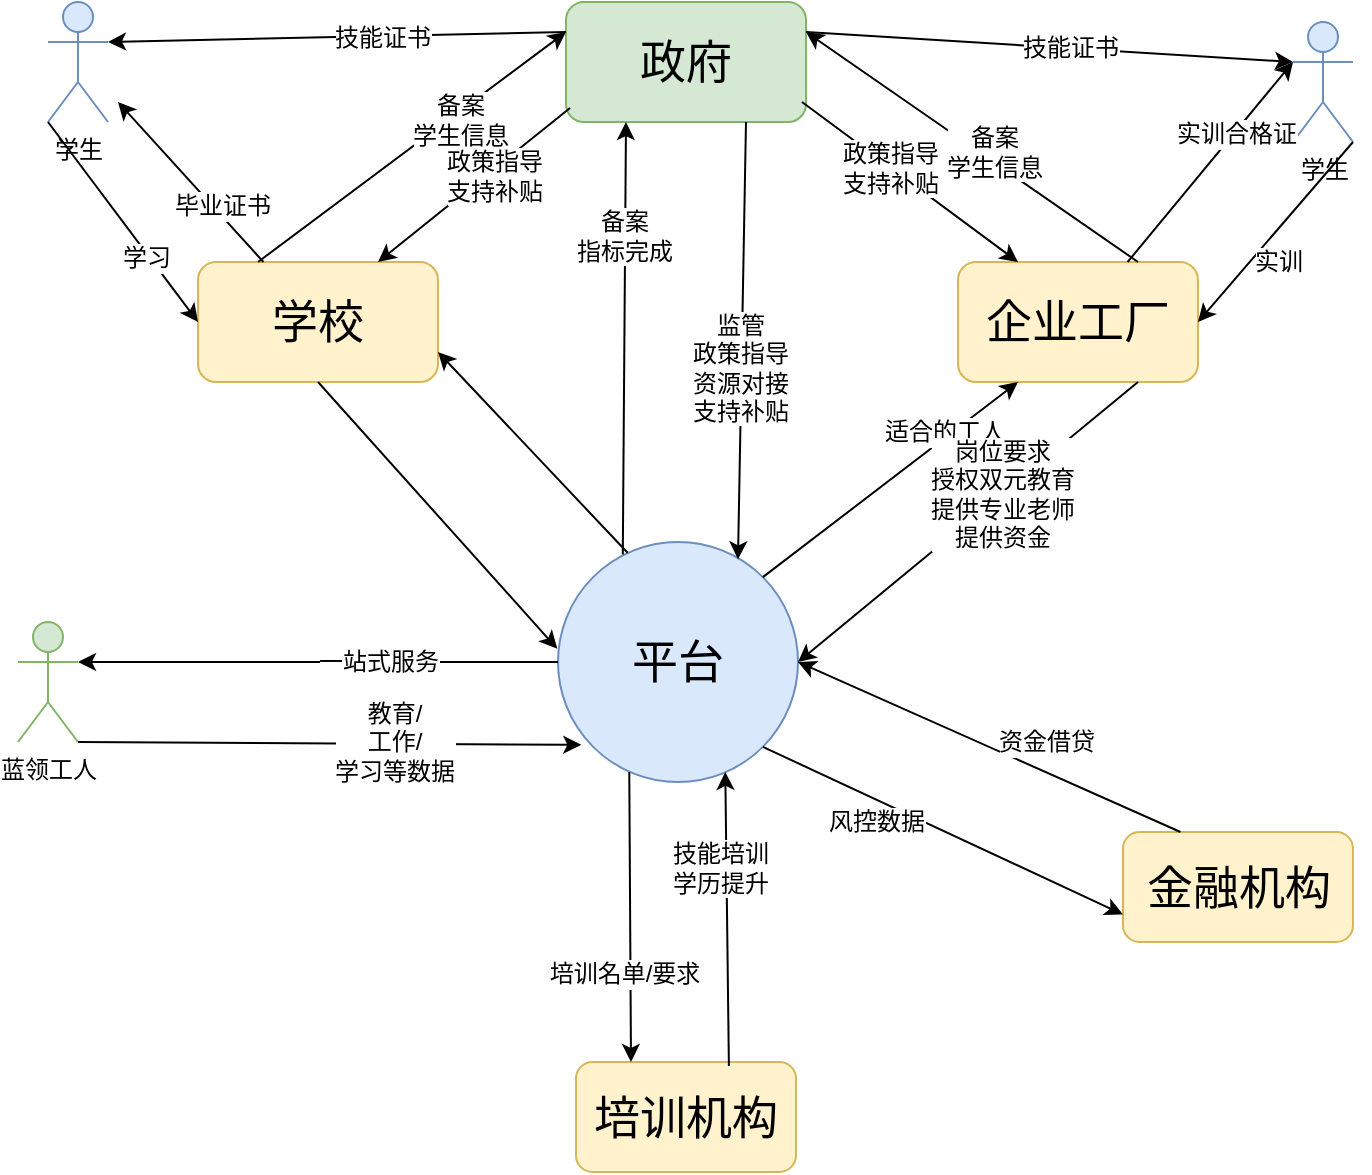 <mxfile version="12.4.3" type="github" pages="8">
  <diagram name="蓝领平台各角色关系" id="42789a77-a242-8287-6e28-9cd8cfd52e62">
    <mxGraphModel dx="946" dy="559" grid="1" gridSize="10" guides="1" tooltips="1" connect="1" arrows="1" fold="1" page="1" pageScale="1" pageWidth="1100" pageHeight="850" background="#ffffff" math="0" shadow="0">
      <root>
        <mxCell id="0"/>
        <mxCell id="1" parent="0"/>
        <mxCell id="11LGsyGs5la4HS1cLvvo-5" value="企业工厂" style="rounded=1;whiteSpace=wrap;html=1;strokeColor=#d6b656;fillColor=#fff2cc;fontSize=23;" parent="1" vertex="1">
          <mxGeometry x="840" y="140" width="120" height="60" as="geometry"/>
        </mxCell>
        <mxCell id="11LGsyGs5la4HS1cLvvo-8" value="政府" style="rounded=1;whiteSpace=wrap;html=1;strokeColor=#82b366;fillColor=#d5e8d4;fontSize=23;" parent="1" vertex="1">
          <mxGeometry x="644" y="10" width="120" height="60" as="geometry"/>
        </mxCell>
        <mxCell id="11LGsyGs5la4HS1cLvvo-10" value="金融机构" style="rounded=1;whiteSpace=wrap;html=1;strokeColor=#d6b656;fillColor=#fff2cc;fontSize=23;" parent="1" vertex="1">
          <mxGeometry x="922.5" y="425" width="115" height="55" as="geometry"/>
        </mxCell>
        <mxCell id="11LGsyGs5la4HS1cLvvo-11" value="学校" style="rounded=1;whiteSpace=wrap;html=1;strokeColor=#d6b656;fillColor=#fff2cc;fontSize=23;" parent="1" vertex="1">
          <mxGeometry x="460" y="140" width="120" height="60" as="geometry"/>
        </mxCell>
        <mxCell id="11LGsyGs5la4HS1cLvvo-12" value="培训机构" style="rounded=1;whiteSpace=wrap;html=1;strokeColor=#d6b656;fillColor=#fff2cc;fontSize=23;" parent="1" vertex="1">
          <mxGeometry x="649" y="540" width="110" height="55" as="geometry"/>
        </mxCell>
        <mxCell id="HXs_kTYAnkgeY7IItew0-1" value="平台" style="ellipse;whiteSpace=wrap;html=1;aspect=fixed;strokeColor=#6c8ebf;fillColor=#dae8fc;fontSize=23;" parent="1" vertex="1">
          <mxGeometry x="640" y="280" width="120" height="120" as="geometry"/>
        </mxCell>
        <mxCell id="HXs_kTYAnkgeY7IItew0-8" value="蓝领工人" style="shape=umlActor;verticalLabelPosition=bottom;labelBackgroundColor=#ffffff;verticalAlign=top;html=1;outlineConnect=0;strokeColor=#82b366;fillColor=#d5e8d4;" parent="1" vertex="1">
          <mxGeometry x="370" y="320" width="30" height="60" as="geometry"/>
        </mxCell>
        <mxCell id="HXs_kTYAnkgeY7IItew0-16" value="" style="endArrow=classic;html=1;entryX=0;entryY=0.75;entryDx=0;entryDy=0;exitX=1;exitY=1;exitDx=0;exitDy=0;" parent="1" source="HXs_kTYAnkgeY7IItew0-1" target="11LGsyGs5la4HS1cLvvo-10" edge="1">
          <mxGeometry width="50" height="50" relative="1" as="geometry">
            <mxPoint x="730" y="470" as="sourcePoint"/>
            <mxPoint x="780" y="420" as="targetPoint"/>
          </mxGeometry>
        </mxCell>
        <mxCell id="HXs_kTYAnkgeY7IItew0-17" value="风控数据" style="text;html=1;align=center;verticalAlign=middle;resizable=0;points=[];;labelBackgroundColor=#ffffff;" parent="HXs_kTYAnkgeY7IItew0-16" vertex="1" connectable="0">
          <mxGeometry x="-0.43" y="1" relative="1" as="geometry">
            <mxPoint x="4.5" y="14" as="offset"/>
          </mxGeometry>
        </mxCell>
        <mxCell id="HXs_kTYAnkgeY7IItew0-18" value="" style="endArrow=classic;html=1;entryX=1;entryY=0.5;entryDx=0;entryDy=0;exitX=0.25;exitY=0;exitDx=0;exitDy=0;" parent="1" source="11LGsyGs5la4HS1cLvvo-10" target="HXs_kTYAnkgeY7IItew0-1" edge="1">
          <mxGeometry width="50" height="50" relative="1" as="geometry">
            <mxPoint x="789.926" y="353.926" as="sourcePoint"/>
            <mxPoint x="867.5" y="424" as="targetPoint"/>
          </mxGeometry>
        </mxCell>
        <mxCell id="HXs_kTYAnkgeY7IItew0-19" value="资金借贷" style="text;html=1;align=center;verticalAlign=middle;resizable=0;points=[];;labelBackgroundColor=#ffffff;" parent="HXs_kTYAnkgeY7IItew0-18" vertex="1" connectable="0">
          <mxGeometry x="-0.43" y="1" relative="1" as="geometry">
            <mxPoint x="-13" y="-21.5" as="offset"/>
          </mxGeometry>
        </mxCell>
        <mxCell id="HXs_kTYAnkgeY7IItew0-20" value="" style="endArrow=classic;html=1;entryX=1;entryY=0.333;entryDx=0;entryDy=0;entryPerimeter=0;exitX=0;exitY=0.5;exitDx=0;exitDy=0;" parent="1" source="HXs_kTYAnkgeY7IItew0-1" target="HXs_kTYAnkgeY7IItew0-8" edge="1">
          <mxGeometry width="50" height="50" relative="1" as="geometry">
            <mxPoint x="470" y="460" as="sourcePoint"/>
            <mxPoint x="520" y="410" as="targetPoint"/>
          </mxGeometry>
        </mxCell>
        <mxCell id="HXs_kTYAnkgeY7IItew0-21" value="一站式服务" style="text;html=1;align=center;verticalAlign=middle;resizable=0;points=[];;labelBackgroundColor=#ffffff;" parent="HXs_kTYAnkgeY7IItew0-20" vertex="1" connectable="0">
          <mxGeometry x="-0.322" y="-1" relative="1" as="geometry">
            <mxPoint x="-9" y="1" as="offset"/>
          </mxGeometry>
        </mxCell>
        <mxCell id="HXs_kTYAnkgeY7IItew0-22" value="" style="endArrow=classic;html=1;exitX=1;exitY=1;exitDx=0;exitDy=0;exitPerimeter=0;entryX=0.097;entryY=0.845;entryDx=0;entryDy=0;entryPerimeter=0;" parent="1" source="HXs_kTYAnkgeY7IItew0-8" target="HXs_kTYAnkgeY7IItew0-1" edge="1">
          <mxGeometry width="50" height="50" relative="1" as="geometry">
            <mxPoint x="690" y="520" as="sourcePoint"/>
            <mxPoint x="740" y="470" as="targetPoint"/>
          </mxGeometry>
        </mxCell>
        <mxCell id="HXs_kTYAnkgeY7IItew0-23" value="教育/&lt;br&gt;工作/&lt;br&gt;学习等数据" style="text;html=1;align=center;verticalAlign=middle;resizable=0;points=[];;labelBackgroundColor=#ffffff;" parent="HXs_kTYAnkgeY7IItew0-22" vertex="1" connectable="0">
          <mxGeometry x="0.449" y="3" relative="1" as="geometry">
            <mxPoint x="-25" y="2" as="offset"/>
          </mxGeometry>
        </mxCell>
        <mxCell id="HXs_kTYAnkgeY7IItew0-32" value="" style="endArrow=classic;html=1;entryX=0.25;entryY=1;entryDx=0;entryDy=0;exitX=1;exitY=0;exitDx=0;exitDy=0;" parent="1" source="HXs_kTYAnkgeY7IItew0-1" target="11LGsyGs5la4HS1cLvvo-5" edge="1">
          <mxGeometry width="50" height="50" relative="1" as="geometry">
            <mxPoint x="780" y="310" as="sourcePoint"/>
            <mxPoint x="830" y="260" as="targetPoint"/>
          </mxGeometry>
        </mxCell>
        <mxCell id="HXs_kTYAnkgeY7IItew0-37" value="适合的工人" style="text;html=1;align=center;verticalAlign=middle;resizable=0;points=[];;labelBackgroundColor=#ffffff;" parent="HXs_kTYAnkgeY7IItew0-32" vertex="1" connectable="0">
          <mxGeometry x="0.442" y="3" relative="1" as="geometry">
            <mxPoint as="offset"/>
          </mxGeometry>
        </mxCell>
        <mxCell id="HXs_kTYAnkgeY7IItew0-33" value="" style="endArrow=classic;html=1;exitX=0.75;exitY=1;exitDx=0;exitDy=0;entryX=1;entryY=0.5;entryDx=0;entryDy=0;" parent="1" source="11LGsyGs5la4HS1cLvvo-5" target="HXs_kTYAnkgeY7IItew0-1" edge="1">
          <mxGeometry width="50" height="50" relative="1" as="geometry">
            <mxPoint x="750" y="340" as="sourcePoint"/>
            <mxPoint x="1020" y="280" as="targetPoint"/>
          </mxGeometry>
        </mxCell>
        <mxCell id="HXs_kTYAnkgeY7IItew0-38" value="岗位要求&lt;br&gt;授权双元教育&lt;br&gt;提供专业老师&lt;br&gt;提供资金" style="text;html=1;align=center;verticalAlign=middle;resizable=0;points=[];;labelBackgroundColor=#ffffff;" parent="HXs_kTYAnkgeY7IItew0-33" vertex="1" connectable="0">
          <mxGeometry x="-0.185" y="-1" relative="1" as="geometry">
            <mxPoint x="1" as="offset"/>
          </mxGeometry>
        </mxCell>
        <mxCell id="HXs_kTYAnkgeY7IItew0-39" value="" style="endArrow=classic;html=1;exitX=0.297;exitY=0.958;exitDx=0;exitDy=0;exitPerimeter=0;entryX=0.25;entryY=0;entryDx=0;entryDy=0;" parent="1" source="HXs_kTYAnkgeY7IItew0-1" target="11LGsyGs5la4HS1cLvvo-12" edge="1">
          <mxGeometry width="50" height="50" relative="1" as="geometry">
            <mxPoint x="460" y="425" as="sourcePoint"/>
            <mxPoint x="651.64" y="426.4" as="targetPoint"/>
          </mxGeometry>
        </mxCell>
        <mxCell id="HXs_kTYAnkgeY7IItew0-40" value="培训名单/要求" style="text;html=1;align=center;verticalAlign=middle;resizable=0;points=[];;labelBackgroundColor=#ffffff;" parent="HXs_kTYAnkgeY7IItew0-39" vertex="1" connectable="0">
          <mxGeometry x="0.449" y="3" relative="1" as="geometry">
            <mxPoint x="-6.5" y="-4.5" as="offset"/>
          </mxGeometry>
        </mxCell>
        <mxCell id="HXs_kTYAnkgeY7IItew0-41" value="" style="endArrow=classic;html=1;entryX=0.697;entryY=0.958;entryDx=0;entryDy=0;entryPerimeter=0;exitX=0.695;exitY=0.036;exitDx=0;exitDy=0;exitPerimeter=0;" parent="1" source="11LGsyGs5la4HS1cLvvo-12" target="HXs_kTYAnkgeY7IItew0-1" edge="1">
          <mxGeometry width="50" height="50" relative="1" as="geometry">
            <mxPoint x="780" y="530" as="sourcePoint"/>
            <mxPoint x="830" y="480" as="targetPoint"/>
          </mxGeometry>
        </mxCell>
        <mxCell id="HXs_kTYAnkgeY7IItew0-42" value="技能培训&lt;br&gt;学历提升" style="text;html=1;align=center;verticalAlign=middle;resizable=0;points=[];;labelBackgroundColor=#ffffff;" parent="HXs_kTYAnkgeY7IItew0-41" vertex="1" connectable="0">
          <mxGeometry x="0.388" y="-1" relative="1" as="geometry">
            <mxPoint x="-4.5" y="3" as="offset"/>
          </mxGeometry>
        </mxCell>
        <mxCell id="HXs_kTYAnkgeY7IItew0-43" value="" style="endArrow=classic;html=1;entryX=0.25;entryY=1;entryDx=0;entryDy=0;exitX=0.27;exitY=0.052;exitDx=0;exitDy=0;exitPerimeter=0;" parent="1" source="HXs_kTYAnkgeY7IItew0-1" target="11LGsyGs5la4HS1cLvvo-8" edge="1">
          <mxGeometry width="50" height="50" relative="1" as="geometry">
            <mxPoint x="680" y="260" as="sourcePoint"/>
            <mxPoint x="730" y="210" as="targetPoint"/>
          </mxGeometry>
        </mxCell>
        <mxCell id="HXs_kTYAnkgeY7IItew0-44" value="备案&lt;br&gt;指标完成" style="text;html=1;align=center;verticalAlign=middle;resizable=0;points=[];;labelBackgroundColor=#ffffff;" parent="HXs_kTYAnkgeY7IItew0-43" vertex="1" connectable="0">
          <mxGeometry x="0.575" y="-1" relative="1" as="geometry">
            <mxPoint x="-1.5" y="11" as="offset"/>
          </mxGeometry>
        </mxCell>
        <mxCell id="HXs_kTYAnkgeY7IItew0-45" value="" style="endArrow=classic;html=1;exitX=0.75;exitY=1;exitDx=0;exitDy=0;entryX=0.75;entryY=0.072;entryDx=0;entryDy=0;entryPerimeter=0;" parent="1" source="11LGsyGs5la4HS1cLvvo-8" target="HXs_kTYAnkgeY7IItew0-1" edge="1">
          <mxGeometry width="50" height="50" relative="1" as="geometry">
            <mxPoint x="742.4" y="286.24" as="sourcePoint"/>
            <mxPoint x="720" y="250" as="targetPoint"/>
          </mxGeometry>
        </mxCell>
        <mxCell id="HXs_kTYAnkgeY7IItew0-46" value="监管&lt;br&gt;政策指导&lt;br&gt;资源对接&lt;br&gt;支持补贴" style="text;html=1;align=center;verticalAlign=middle;resizable=0;points=[];;labelBackgroundColor=#ffffff;" parent="HXs_kTYAnkgeY7IItew0-45" vertex="1" connectable="0">
          <mxGeometry x="0.575" y="-1" relative="1" as="geometry">
            <mxPoint x="1" y="-49" as="offset"/>
          </mxGeometry>
        </mxCell>
        <mxCell id="HXs_kTYAnkgeY7IItew0-47" value="" style="endArrow=classic;html=1;entryX=-0.003;entryY=0.445;entryDx=0;entryDy=0;exitX=0.5;exitY=1;exitDx=0;exitDy=0;entryPerimeter=0;" parent="1" source="11LGsyGs5la4HS1cLvvo-11" target="HXs_kTYAnkgeY7IItew0-1" edge="1">
          <mxGeometry width="50" height="50" relative="1" as="geometry">
            <mxPoint x="470" y="130" as="sourcePoint"/>
            <mxPoint x="520" y="80" as="targetPoint"/>
          </mxGeometry>
        </mxCell>
        <mxCell id="HXs_kTYAnkgeY7IItew0-48" value="" style="endArrow=classic;html=1;entryX=1;entryY=0.75;entryDx=0;entryDy=0;exitX=0.29;exitY=0.045;exitDx=0;exitDy=0;exitPerimeter=0;" parent="1" source="HXs_kTYAnkgeY7IItew0-1" target="11LGsyGs5la4HS1cLvvo-11" edge="1">
          <mxGeometry width="50" height="50" relative="1" as="geometry">
            <mxPoint x="480" y="320" as="sourcePoint"/>
            <mxPoint x="530" y="270" as="targetPoint"/>
          </mxGeometry>
        </mxCell>
        <mxCell id="HXs_kTYAnkgeY7IItew0-49" value="" style="endArrow=classic;html=1;exitX=0.25;exitY=0;exitDx=0;exitDy=0;entryX=0;entryY=0.25;entryDx=0;entryDy=0;" parent="1" source="11LGsyGs5la4HS1cLvvo-11" target="11LGsyGs5la4HS1cLvvo-8" edge="1">
          <mxGeometry width="50" height="50" relative="1" as="geometry">
            <mxPoint x="590" y="110" as="sourcePoint"/>
            <mxPoint x="640" y="60" as="targetPoint"/>
          </mxGeometry>
        </mxCell>
        <mxCell id="HXs_kTYAnkgeY7IItew0-51" value="备案&lt;br&gt;学生信息" style="text;html=1;align=center;verticalAlign=middle;resizable=0;points=[];;labelBackgroundColor=#ffffff;" parent="HXs_kTYAnkgeY7IItew0-49" vertex="1" connectable="0">
          <mxGeometry x="0.289" y="-4" relative="1" as="geometry">
            <mxPoint x="-1" as="offset"/>
          </mxGeometry>
        </mxCell>
        <mxCell id="HXs_kTYAnkgeY7IItew0-50" value="" style="endArrow=classic;html=1;exitX=0.75;exitY=0;exitDx=0;exitDy=0;entryX=1;entryY=0.25;entryDx=0;entryDy=0;" parent="1" source="11LGsyGs5la4HS1cLvvo-5" target="11LGsyGs5la4HS1cLvvo-8" edge="1">
          <mxGeometry width="50" height="50" relative="1" as="geometry">
            <mxPoint x="890" y="110" as="sourcePoint"/>
            <mxPoint x="1040" y="30" as="targetPoint"/>
          </mxGeometry>
        </mxCell>
        <mxCell id="HXs_kTYAnkgeY7IItew0-52" value="备案&lt;br&gt;学生信息" style="text;html=1;align=center;verticalAlign=middle;resizable=0;points=[];;labelBackgroundColor=#ffffff;" parent="HXs_kTYAnkgeY7IItew0-50" vertex="1" connectable="0">
          <mxGeometry x="-0.098" y="-5" relative="1" as="geometry">
            <mxPoint y="1" as="offset"/>
          </mxGeometry>
        </mxCell>
        <mxCell id="HXs_kTYAnkgeY7IItew0-53" value="" style="endArrow=classic;html=1;entryX=0.75;entryY=0;entryDx=0;entryDy=0;exitX=0.017;exitY=0.883;exitDx=0;exitDy=0;exitPerimeter=0;" parent="1" source="11LGsyGs5la4HS1cLvvo-8" target="11LGsyGs5la4HS1cLvvo-11" edge="1">
          <mxGeometry width="50" height="50" relative="1" as="geometry">
            <mxPoint x="390" y="230" as="sourcePoint"/>
            <mxPoint x="440" y="180" as="targetPoint"/>
          </mxGeometry>
        </mxCell>
        <mxCell id="HXs_kTYAnkgeY7IItew0-55" value="政策指导&lt;br&gt;支持补贴" style="text;html=1;align=center;verticalAlign=middle;resizable=0;points=[];;labelBackgroundColor=#ffffff;" parent="HXs_kTYAnkgeY7IItew0-53" vertex="1" connectable="0">
          <mxGeometry x="-0.169" y="2" relative="1" as="geometry">
            <mxPoint as="offset"/>
          </mxGeometry>
        </mxCell>
        <mxCell id="HXs_kTYAnkgeY7IItew0-54" value="" style="endArrow=classic;html=1;entryX=0.25;entryY=0;entryDx=0;entryDy=0;" parent="1" target="11LGsyGs5la4HS1cLvvo-5" edge="1">
          <mxGeometry width="50" height="50" relative="1" as="geometry">
            <mxPoint x="762" y="60" as="sourcePoint"/>
            <mxPoint x="980" y="50" as="targetPoint"/>
          </mxGeometry>
        </mxCell>
        <mxCell id="HXs_kTYAnkgeY7IItew0-56" value="政策指导&lt;br&gt;支持补贴" style="text;html=1;align=center;verticalAlign=middle;resizable=0;points=[];;labelBackgroundColor=#ffffff;" parent="HXs_kTYAnkgeY7IItew0-54" vertex="1" connectable="0">
          <mxGeometry x="-0.18" relative="1" as="geometry">
            <mxPoint as="offset"/>
          </mxGeometry>
        </mxCell>
        <mxCell id="HXs_kTYAnkgeY7IItew0-57" value="学生" style="shape=umlActor;verticalLabelPosition=bottom;labelBackgroundColor=#ffffff;verticalAlign=top;html=1;outlineConnect=0;strokeColor=#6c8ebf;fillColor=#dae8fc;" parent="1" vertex="1">
          <mxGeometry x="385" y="10" width="30" height="60" as="geometry"/>
        </mxCell>
        <mxCell id="HXs_kTYAnkgeY7IItew0-59" value="" style="endArrow=classic;html=1;entryX=0;entryY=0.5;entryDx=0;entryDy=0;exitX=0;exitY=1;exitDx=0;exitDy=0;exitPerimeter=0;" parent="1" source="HXs_kTYAnkgeY7IItew0-57" target="11LGsyGs5la4HS1cLvvo-11" edge="1">
          <mxGeometry width="50" height="50" relative="1" as="geometry">
            <mxPoint x="450" y="280" as="sourcePoint"/>
            <mxPoint x="500" y="230" as="targetPoint"/>
          </mxGeometry>
        </mxCell>
        <mxCell id="HXs_kTYAnkgeY7IItew0-62" value="学习" style="text;html=1;align=center;verticalAlign=middle;resizable=0;points=[];;labelBackgroundColor=#ffffff;" parent="HXs_kTYAnkgeY7IItew0-59" vertex="1" connectable="0">
          <mxGeometry x="0.337" y="-2" relative="1" as="geometry">
            <mxPoint as="offset"/>
          </mxGeometry>
        </mxCell>
        <mxCell id="HXs_kTYAnkgeY7IItew0-61" value="" style="endArrow=classic;html=1;exitX=0;exitY=0.25;exitDx=0;exitDy=0;entryX=1;entryY=0.333;entryDx=0;entryDy=0;entryPerimeter=0;" parent="1" source="11LGsyGs5la4HS1cLvvo-8" target="HXs_kTYAnkgeY7IItew0-57" edge="1">
          <mxGeometry width="50" height="50" relative="1" as="geometry">
            <mxPoint x="470" y="80" as="sourcePoint"/>
            <mxPoint x="520" y="30" as="targetPoint"/>
          </mxGeometry>
        </mxCell>
        <mxCell id="HXs_kTYAnkgeY7IItew0-64" value="技能证书" style="text;html=1;align=center;verticalAlign=middle;resizable=0;points=[];;labelBackgroundColor=#ffffff;" parent="HXs_kTYAnkgeY7IItew0-61" vertex="1" connectable="0">
          <mxGeometry x="-0.191" y="1" relative="1" as="geometry">
            <mxPoint as="offset"/>
          </mxGeometry>
        </mxCell>
        <mxCell id="HXs_kTYAnkgeY7IItew0-63" value="" style="endArrow=classic;html=1;" parent="1" source="11LGsyGs5la4HS1cLvvo-11" edge="1">
          <mxGeometry width="50" height="50" relative="1" as="geometry">
            <mxPoint x="340" y="220" as="sourcePoint"/>
            <mxPoint x="420" y="60" as="targetPoint"/>
          </mxGeometry>
        </mxCell>
        <mxCell id="HXs_kTYAnkgeY7IItew0-65" value="毕业证书" style="text;html=1;align=center;verticalAlign=middle;resizable=0;points=[];;labelBackgroundColor=#ffffff;" parent="HXs_kTYAnkgeY7IItew0-63" vertex="1" connectable="0">
          <mxGeometry x="-0.35" y="-3" relative="1" as="geometry">
            <mxPoint as="offset"/>
          </mxGeometry>
        </mxCell>
        <mxCell id="HXs_kTYAnkgeY7IItew0-66" value="学生" style="shape=umlActor;verticalLabelPosition=bottom;labelBackgroundColor=#ffffff;verticalAlign=top;html=1;outlineConnect=0;strokeColor=#6c8ebf;fillColor=#dae8fc;" parent="1" vertex="1">
          <mxGeometry x="1007.5" y="20" width="30" height="60" as="geometry"/>
        </mxCell>
        <mxCell id="HXs_kTYAnkgeY7IItew0-67" value="" style="endArrow=classic;html=1;entryX=0;entryY=0.333;entryDx=0;entryDy=0;entryPerimeter=0;" parent="1" source="11LGsyGs5la4HS1cLvvo-5" target="HXs_kTYAnkgeY7IItew0-66" edge="1">
          <mxGeometry width="50" height="50" relative="1" as="geometry">
            <mxPoint x="1022.5" y="380" as="sourcePoint"/>
            <mxPoint x="1072.5" y="330" as="targetPoint"/>
          </mxGeometry>
        </mxCell>
        <mxCell id="HXs_kTYAnkgeY7IItew0-69" value="实训合格证" style="text;html=1;align=center;verticalAlign=middle;resizable=0;points=[];;labelBackgroundColor=#ffffff;" parent="HXs_kTYAnkgeY7IItew0-67" vertex="1" connectable="0">
          <mxGeometry x="0.298" relative="1" as="geometry">
            <mxPoint as="offset"/>
          </mxGeometry>
        </mxCell>
        <mxCell id="HXs_kTYAnkgeY7IItew0-68" value="" style="endArrow=classic;html=1;entryX=1;entryY=0.5;entryDx=0;entryDy=0;exitX=1;exitY=1;exitDx=0;exitDy=0;exitPerimeter=0;" parent="1" source="HXs_kTYAnkgeY7IItew0-66" target="11LGsyGs5la4HS1cLvvo-5" edge="1">
          <mxGeometry width="50" height="50" relative="1" as="geometry">
            <mxPoint x="981.308" y="270" as="sourcePoint"/>
            <mxPoint x="1064" y="170" as="targetPoint"/>
          </mxGeometry>
        </mxCell>
        <mxCell id="HXs_kTYAnkgeY7IItew0-70" value="实训" style="text;html=1;align=center;verticalAlign=middle;resizable=0;points=[];;labelBackgroundColor=#ffffff;" parent="HXs_kTYAnkgeY7IItew0-68" vertex="1" connectable="0">
          <mxGeometry x="-0.435" y="2" relative="1" as="geometry">
            <mxPoint x="-17" y="33" as="offset"/>
          </mxGeometry>
        </mxCell>
        <mxCell id="HXs_kTYAnkgeY7IItew0-72" value="" style="endArrow=classic;html=1;exitX=1;exitY=0.25;exitDx=0;exitDy=0;entryX=0;entryY=0.333;entryDx=0;entryDy=0;entryPerimeter=0;" parent="1" source="11LGsyGs5la4HS1cLvvo-8" target="HXs_kTYAnkgeY7IItew0-66" edge="1">
          <mxGeometry width="50" height="50" relative="1" as="geometry">
            <mxPoint x="1007.5" y="260" as="sourcePoint"/>
            <mxPoint x="1057.5" y="210" as="targetPoint"/>
          </mxGeometry>
        </mxCell>
        <mxCell id="HXs_kTYAnkgeY7IItew0-73" value="技能证书" style="text;html=1;align=center;verticalAlign=middle;resizable=0;points=[];;labelBackgroundColor=#ffffff;" parent="HXs_kTYAnkgeY7IItew0-72" vertex="1" connectable="0">
          <mxGeometry x="0.087" relative="1" as="geometry">
            <mxPoint as="offset"/>
          </mxGeometry>
        </mxCell>
      </root>
    </mxGraphModel>
  </diagram>
  <diagram id="aLPg0et2z8mWWRaf6C1Z" name="蓝领可信链">
    <mxGraphModel dx="946" dy="559" grid="1" gridSize="10" guides="1" tooltips="1" connect="1" arrows="1" fold="1" page="1" pageScale="1" pageWidth="827" pageHeight="1169" math="0" shadow="0">
      <root>
        <mxCell id="RIbRB0sNxgFY7jon_xZ0-0"/>
        <mxCell id="RIbRB0sNxgFY7jon_xZ0-1" parent="RIbRB0sNxgFY7jon_xZ0-0"/>
        <mxCell id="4sBwe_mgHEGOA-61Z77y-0" value="政府" style="rounded=1;whiteSpace=wrap;html=1;fontSize=24;fillColor=#dae8fc;strokeColor=#6c8ebf;" parent="RIbRB0sNxgFY7jon_xZ0-1" vertex="1">
          <mxGeometry x="390" y="200" width="100" height="40" as="geometry"/>
        </mxCell>
        <mxCell id="R8Pg-z10YZGj77ksMLrz-0" value="学校" style="rounded=1;whiteSpace=wrap;html=1;fontSize=24;fillColor=#d5e8d4;strokeColor=#82b366;" parent="RIbRB0sNxgFY7jon_xZ0-1" vertex="1">
          <mxGeometry x="210" y="230" width="100" height="40" as="geometry"/>
        </mxCell>
        <mxCell id="R8Pg-z10YZGj77ksMLrz-1" value="培训机构" style="rounded=1;whiteSpace=wrap;html=1;fontSize=24;fillColor=#d5e8d4;strokeColor=#82b366;" parent="RIbRB0sNxgFY7jon_xZ0-1" vertex="1">
          <mxGeometry x="600" y="230" width="100" height="40" as="geometry"/>
        </mxCell>
        <mxCell id="R8Pg-z10YZGj77ksMLrz-2" value="企业A" style="rounded=1;whiteSpace=wrap;html=1;fontSize=24;fillColor=#fff2cc;strokeColor=#d6b656;" parent="RIbRB0sNxgFY7jon_xZ0-1" vertex="1">
          <mxGeometry x="100" y="320" width="100" height="40" as="geometry"/>
        </mxCell>
        <mxCell id="R8Pg-z10YZGj77ksMLrz-3" value="企业B" style="rounded=1;whiteSpace=wrap;html=1;fontSize=24;fillColor=#fff2cc;strokeColor=#d6b656;" parent="RIbRB0sNxgFY7jon_xZ0-1" vertex="1">
          <mxGeometry x="720" y="320" width="100" height="40" as="geometry"/>
        </mxCell>
        <mxCell id="R8Pg-z10YZGj77ksMLrz-4" value="平台" style="rounded=1;whiteSpace=wrap;html=1;fontSize=24;fillColor=#f0a30a;strokeColor=#BD7000;fontColor=#ffffff;" parent="RIbRB0sNxgFY7jon_xZ0-1" vertex="1">
          <mxGeometry x="410" y="610" width="100" height="40" as="geometry"/>
        </mxCell>
        <mxCell id="R8Pg-z10YZGj77ksMLrz-5" value="蓝领工人" style="rounded=1;whiteSpace=wrap;html=1;fontSize=24;fillColor=#e1d5e7;strokeColor=#9673a6;" parent="RIbRB0sNxgFY7jon_xZ0-1" vertex="1">
          <mxGeometry x="60" y="400" width="100" height="40" as="geometry"/>
        </mxCell>
        <mxCell id="R8Pg-z10YZGj77ksMLrz-6" value="学生" style="rounded=1;whiteSpace=wrap;html=1;fontSize=24;fillColor=#e1d5e7;strokeColor=#9673a6;" parent="RIbRB0sNxgFY7jon_xZ0-1" vertex="1">
          <mxGeometry x="760" y="400" width="100" height="40" as="geometry"/>
        </mxCell>
        <mxCell id="MgfIWlrkaT1-BlEaKIZU-0" value="金融机构" style="rounded=1;whiteSpace=wrap;html=1;fontSize=24;fillColor=#1ba1e2;strokeColor=#006EAF;fontColor=#ffffff;" parent="RIbRB0sNxgFY7jon_xZ0-1" vertex="1">
          <mxGeometry x="600" y="564" width="100" height="40" as="geometry"/>
        </mxCell>
        <mxCell id="MgfIWlrkaT1-BlEaKIZU-1" value="蓝领可信链" style="ellipse;whiteSpace=wrap;html=1;strokeColor=#000000;fillColor=#FFFFFF;fontSize=32;" parent="RIbRB0sNxgFY7jon_xZ0-1" vertex="1">
          <mxGeometry x="240" y="290" width="440" height="270" as="geometry"/>
        </mxCell>
        <mxCell id="MgfIWlrkaT1-BlEaKIZU-4" value="劳务服务A" style="rounded=1;whiteSpace=wrap;html=1;fontSize=24;fillColor=#f8cecc;strokeColor=#b85450;" parent="RIbRB0sNxgFY7jon_xZ0-1" vertex="1">
          <mxGeometry x="80" y="480" width="120" height="40" as="geometry"/>
        </mxCell>
        <mxCell id="MgfIWlrkaT1-BlEaKIZU-5" value="劳务服务B" style="rounded=1;whiteSpace=wrap;html=1;fontSize=24;fillColor=#f8cecc;strokeColor=#b85450;" parent="RIbRB0sNxgFY7jon_xZ0-1" vertex="1">
          <mxGeometry x="720" y="480" width="120" height="40" as="geometry"/>
        </mxCell>
        <mxCell id="MgfIWlrkaT1-BlEaKIZU-6" value="金融机构" style="rounded=1;whiteSpace=wrap;html=1;fontSize=24;fillColor=#1ba1e2;strokeColor=#006EAF;fontColor=#ffffff;" parent="RIbRB0sNxgFY7jon_xZ0-1" vertex="1">
          <mxGeometry x="200" y="560" width="100" height="40" as="geometry"/>
        </mxCell>
        <mxCell id="DaaBn40fHSQmhM43ZkzQ-0" value="" style="endArrow=classic;startArrow=classic;html=1;fontSize=32;strokeColor=#B3B3B3;exitX=1;exitY=0.5;exitDx=0;exitDy=0;entryX=0;entryY=0.5;entryDx=0;entryDy=0;" parent="RIbRB0sNxgFY7jon_xZ0-1" source="R8Pg-z10YZGj77ksMLrz-0" target="4sBwe_mgHEGOA-61Z77y-0" edge="1">
          <mxGeometry width="50" height="50" relative="1" as="geometry">
            <mxPoint x="390" y="290" as="sourcePoint"/>
            <mxPoint x="440" y="240" as="targetPoint"/>
          </mxGeometry>
        </mxCell>
        <mxCell id="DaaBn40fHSQmhM43ZkzQ-1" value="" style="endArrow=classic;startArrow=classic;html=1;fontSize=32;strokeColor=#B3B3B3;exitX=0.5;exitY=0;exitDx=0;exitDy=0;entryX=0.25;entryY=1;entryDx=0;entryDy=0;" parent="RIbRB0sNxgFY7jon_xZ0-1" source="R8Pg-z10YZGj77ksMLrz-2" target="R8Pg-z10YZGj77ksMLrz-0" edge="1">
          <mxGeometry width="50" height="50" relative="1" as="geometry">
            <mxPoint x="320" y="260" as="sourcePoint"/>
            <mxPoint x="400" y="230" as="targetPoint"/>
          </mxGeometry>
        </mxCell>
        <mxCell id="DaaBn40fHSQmhM43ZkzQ-2" value="" style="endArrow=classic;startArrow=classic;html=1;fontSize=32;strokeColor=#B3B3B3;exitX=0.5;exitY=0;exitDx=0;exitDy=0;" parent="RIbRB0sNxgFY7jon_xZ0-1" source="R8Pg-z10YZGj77ksMLrz-5" edge="1">
          <mxGeometry width="50" height="50" relative="1" as="geometry">
            <mxPoint x="160" y="330" as="sourcePoint"/>
            <mxPoint x="150" y="360" as="targetPoint"/>
          </mxGeometry>
        </mxCell>
        <mxCell id="DaaBn40fHSQmhM43ZkzQ-3" value="" style="endArrow=classic;startArrow=classic;html=1;fontSize=32;strokeColor=#B3B3B3;exitX=0.5;exitY=1;exitDx=0;exitDy=0;entryX=0.25;entryY=0;entryDx=0;entryDy=0;" parent="RIbRB0sNxgFY7jon_xZ0-1" source="R8Pg-z10YZGj77ksMLrz-5" target="MgfIWlrkaT1-BlEaKIZU-4" edge="1">
          <mxGeometry width="50" height="50" relative="1" as="geometry">
            <mxPoint x="120" y="410" as="sourcePoint"/>
            <mxPoint x="160" y="370" as="targetPoint"/>
          </mxGeometry>
        </mxCell>
        <mxCell id="DaaBn40fHSQmhM43ZkzQ-4" value="" style="endArrow=classic;startArrow=classic;html=1;fontSize=32;strokeColor=#B3B3B3;exitX=0.5;exitY=1;exitDx=0;exitDy=0;entryX=0.5;entryY=0;entryDx=0;entryDy=0;" parent="RIbRB0sNxgFY7jon_xZ0-1" source="MgfIWlrkaT1-BlEaKIZU-4" target="MgfIWlrkaT1-BlEaKIZU-6" edge="1">
          <mxGeometry width="50" height="50" relative="1" as="geometry">
            <mxPoint x="130" y="420" as="sourcePoint"/>
            <mxPoint x="170" y="380" as="targetPoint"/>
          </mxGeometry>
        </mxCell>
        <mxCell id="DaaBn40fHSQmhM43ZkzQ-5" value="" style="endArrow=classic;startArrow=classic;html=1;fontSize=32;strokeColor=#B3B3B3;exitX=0.5;exitY=1;exitDx=0;exitDy=0;entryX=0;entryY=0.5;entryDx=0;entryDy=0;" parent="RIbRB0sNxgFY7jon_xZ0-1" source="MgfIWlrkaT1-BlEaKIZU-6" target="R8Pg-z10YZGj77ksMLrz-4" edge="1">
          <mxGeometry width="50" height="50" relative="1" as="geometry">
            <mxPoint x="150" y="530" as="sourcePoint"/>
            <mxPoint x="260" y="570" as="targetPoint"/>
          </mxGeometry>
        </mxCell>
        <mxCell id="DaaBn40fHSQmhM43ZkzQ-6" value="" style="endArrow=classic;startArrow=classic;html=1;fontSize=32;strokeColor=#B3B3B3;entryX=0;entryY=0.75;entryDx=0;entryDy=0;" parent="RIbRB0sNxgFY7jon_xZ0-1" target="MgfIWlrkaT1-BlEaKIZU-0" edge="1">
          <mxGeometry width="50" height="50" relative="1" as="geometry">
            <mxPoint x="510" y="630" as="sourcePoint"/>
            <mxPoint x="515" y="720" as="targetPoint"/>
          </mxGeometry>
        </mxCell>
        <mxCell id="DaaBn40fHSQmhM43ZkzQ-7" value="" style="endArrow=classic;startArrow=classic;html=1;fontSize=32;strokeColor=#B3B3B3;" parent="RIbRB0sNxgFY7jon_xZ0-1" source="MgfIWlrkaT1-BlEaKIZU-0" target="MgfIWlrkaT1-BlEaKIZU-5" edge="1">
          <mxGeometry width="50" height="50" relative="1" as="geometry">
            <mxPoint x="520" y="640" as="sourcePoint"/>
            <mxPoint x="610" y="604" as="targetPoint"/>
          </mxGeometry>
        </mxCell>
        <mxCell id="DaaBn40fHSQmhM43ZkzQ-8" value="" style="endArrow=classic;startArrow=classic;html=1;fontSize=32;strokeColor=#B3B3B3;exitX=0.75;exitY=0;exitDx=0;exitDy=0;" parent="RIbRB0sNxgFY7jon_xZ0-1" source="MgfIWlrkaT1-BlEaKIZU-5" target="R8Pg-z10YZGj77ksMLrz-6" edge="1">
          <mxGeometry width="50" height="50" relative="1" as="geometry">
            <mxPoint x="530" y="650" as="sourcePoint"/>
            <mxPoint x="620" y="614" as="targetPoint"/>
          </mxGeometry>
        </mxCell>
        <mxCell id="DaaBn40fHSQmhM43ZkzQ-9" value="" style="endArrow=classic;startArrow=classic;html=1;fontSize=32;strokeColor=#B3B3B3;exitX=0.5;exitY=0;exitDx=0;exitDy=0;" parent="RIbRB0sNxgFY7jon_xZ0-1" source="R8Pg-z10YZGj77ksMLrz-6" target="R8Pg-z10YZGj77ksMLrz-3" edge="1">
          <mxGeometry width="50" height="50" relative="1" as="geometry">
            <mxPoint x="540" y="660" as="sourcePoint"/>
            <mxPoint x="630" y="624" as="targetPoint"/>
          </mxGeometry>
        </mxCell>
        <mxCell id="DaaBn40fHSQmhM43ZkzQ-10" value="" style="endArrow=classic;startArrow=classic;html=1;fontSize=32;strokeColor=#B3B3B3;" parent="RIbRB0sNxgFY7jon_xZ0-1" source="R8Pg-z10YZGj77ksMLrz-3" target="R8Pg-z10YZGj77ksMLrz-1" edge="1">
          <mxGeometry width="50" height="50" relative="1" as="geometry">
            <mxPoint x="550" y="670" as="sourcePoint"/>
            <mxPoint x="640" y="634" as="targetPoint"/>
          </mxGeometry>
        </mxCell>
        <mxCell id="DaaBn40fHSQmhM43ZkzQ-11" value="" style="endArrow=classic;startArrow=classic;html=1;fontSize=32;strokeColor=#B3B3B3;" parent="RIbRB0sNxgFY7jon_xZ0-1" source="R8Pg-z10YZGj77ksMLrz-1" target="4sBwe_mgHEGOA-61Z77y-0" edge="1">
          <mxGeometry width="50" height="50" relative="1" as="geometry">
            <mxPoint x="560" y="680" as="sourcePoint"/>
            <mxPoint x="650" y="644" as="targetPoint"/>
          </mxGeometry>
        </mxCell>
      </root>
    </mxGraphModel>
  </diagram>
  <diagram id="aHusM66TmUiAyQui729c" name="1+4+N">
    <mxGraphModel dx="1773" dy="559" grid="1" gridSize="10" guides="1" tooltips="1" connect="1" arrows="1" fold="1" page="1" pageScale="1" pageWidth="827" pageHeight="1169" background="#FFFFFF" math="0" shadow="0">
      <root>
        <mxCell id="tfI9gOeeyvbymUjhpgBx-0"/>
        <mxCell id="tfI9gOeeyvbymUjhpgBx-1" parent="tfI9gOeeyvbymUjhpgBx-0"/>
        <mxCell id="9lIaNwTe5ZOPcdEpHHDp-5" value="" style="ellipse;whiteSpace=wrap;html=1;fillColor=#000066;strokeColor=#FFFFFF;fontColor=#ffffff;" parent="tfI9gOeeyvbymUjhpgBx-1" vertex="1">
          <mxGeometry x="-550" y="130" width="980" height="590" as="geometry"/>
        </mxCell>
        <mxCell id="9lIaNwTe5ZOPcdEpHHDp-2" value="" style="ellipse;whiteSpace=wrap;html=1;fillColor=#000066;strokeColor=#FFFFFF;fontColor=#ffffff;" parent="tfI9gOeeyvbymUjhpgBx-1" vertex="1">
          <mxGeometry x="-550" y="240" width="750" height="350" as="geometry"/>
        </mxCell>
        <mxCell id="9lIaNwTe5ZOPcdEpHHDp-1" value="&lt;p style=&quot;line-height: 170%&quot;&gt;&lt;font color=&quot;#e6e6e6&quot; style=&quot;font-size: 14px&quot;&gt;1个核心驱动力&lt;/font&gt;&lt;br&gt;&lt;font&gt;&lt;font color=&quot;#ff8000&quot; size=&quot;1&quot;&gt;&lt;b style=&quot;font-size: 26px&quot;&gt;大数据人才库&lt;/b&gt;&lt;/font&gt;&lt;br&gt;&lt;font color=&quot;#e6e6e6&quot; style=&quot;font-size: 14px&quot;&gt;大数据AI区块链&lt;/font&gt;&lt;br&gt;&lt;/font&gt;&lt;/p&gt;" style="ellipse;whiteSpace=wrap;html=1;fillColor=#000066;strokeColor=#FFFFFF;fontSize=18;fontColor=#ffffff;" parent="tfI9gOeeyvbymUjhpgBx-1" vertex="1">
          <mxGeometry x="-550" y="350" width="350" height="140" as="geometry"/>
        </mxCell>
        <mxCell id="9lIaNwTe5ZOPcdEpHHDp-7" value="今日人才" style="rounded=1;whiteSpace=wrap;html=1;fontSize=24;fillColor=#1ba1e2;strokeColor=#006EAF;fontColor=#ffffff;fontStyle=1" parent="tfI9gOeeyvbymUjhpgBx-1" vertex="1">
          <mxGeometry x="-670" y="360" width="120" height="110" as="geometry"/>
        </mxCell>
        <mxCell id="9lIaNwTe5ZOPcdEpHHDp-12" value="&lt;font color=&quot;#b3b3b3&quot;&gt;4个板块&lt;/font&gt;&lt;br&gt;&lt;font color=&quot;#ff8000&quot; size=&quot;1&quot;&gt;&lt;b style=&quot;font-size: 26px&quot;&gt;猎聘+蓝领终身平台&lt;br&gt;双元教育+企业联盟&lt;/b&gt;&lt;/font&gt;" style="text;html=1;strokeColor=none;fillColor=none;align=center;verticalAlign=middle;whiteSpace=wrap;rounded=0;fontSize=18;fontColor=#FFFFFF;" parent="tfI9gOeeyvbymUjhpgBx-1" vertex="1">
          <mxGeometry x="-270" y="365" width="430" height="90" as="geometry"/>
        </mxCell>
        <mxCell id="9lIaNwTe5ZOPcdEpHHDp-13" value="&lt;font color=&quot;#b3b3b3&quot;&gt;N个服务产品&lt;/font&gt;&lt;br&gt;&lt;font color=&quot;#ff8000&quot;&gt;&lt;span style=&quot;font-size: 26px&quot;&gt;&lt;b&gt;技能培训&lt;br&gt;学历提升&lt;br&gt;工作咨询&lt;br&gt;找工作&lt;br&gt;打卡&lt;br&gt;借钱&lt;br&gt;入职培训&lt;br&gt;操作培训体检&lt;/b&gt;&lt;/span&gt;&lt;/font&gt;&lt;span style=&quot;font-size: 26px ; color: rgb(255 , 128 , 0) ; font-weight: bold&quot;&gt;&lt;br&gt;&lt;/span&gt;。。。&lt;br&gt;&lt;font color=&quot;#b3b3b3&quot; style=&quot;font-size: 14px&quot;&gt;自研+入驻&lt;/font&gt;" style="text;html=1;strokeColor=none;fillColor=none;align=center;verticalAlign=middle;whiteSpace=wrap;rounded=0;fontSize=18;fontColor=#FFFFFF;" parent="tfI9gOeeyvbymUjhpgBx-1" vertex="1">
          <mxGeometry x="40" y="380" width="430" height="90" as="geometry"/>
        </mxCell>
        <mxCell id="9lIaNwTe5ZOPcdEpHHDp-21" value="用户" style="shape=actor;whiteSpace=wrap;html=1;strokeColor=#006EAF;fillColor=#1ba1e2;fontSize=17;fontColor=#ffffff;fontStyle=1" parent="tfI9gOeeyvbymUjhpgBx-1" vertex="1">
          <mxGeometry x="430" y="345" width="100" height="130" as="geometry"/>
        </mxCell>
        <mxCell id="L8uLpBeBo0vUO-0QDS2Z-0" value="&lt;font color=&quot;#ff8000&quot; size=&quot;1&quot;&gt;&lt;b style=&quot;font-size: 48px&quot;&gt;1+4+N&lt;/b&gt;&lt;/font&gt;" style="text;html=1;strokeColor=none;fillColor=none;align=center;verticalAlign=middle;whiteSpace=wrap;rounded=0;fontSize=18;fontColor=#FFFFFF;" parent="tfI9gOeeyvbymUjhpgBx-1" vertex="1">
          <mxGeometry x="-290" y="610" width="430" height="90" as="geometry"/>
        </mxCell>
      </root>
    </mxGraphModel>
  </diagram>
  <diagram id="zC-R08lxc9W2SfQ4eXOs" name="1+4+N（2）">
    <mxGraphModel dx="946" dy="1728" grid="1" gridSize="10" guides="1" tooltips="1" connect="1" arrows="1" fold="1" page="1" pageScale="1" pageWidth="827" pageHeight="1169" math="0" shadow="0">
      <root>
        <mxCell id="GQeaBwEtaegjC817Zk9P-0"/>
        <mxCell id="GQeaBwEtaegjC817Zk9P-1" parent="GQeaBwEtaegjC817Zk9P-0"/>
        <mxCell id="GQeaBwEtaegjC817Zk9P-4" value="" style="ellipse;whiteSpace=wrap;html=1;aspect=fixed;strokeColor=#FFFFFF;fillColor=#000066;fontSize=17;fontColor=#333333;" parent="GQeaBwEtaegjC817Zk9P-1" vertex="1">
          <mxGeometry x="140" y="-10" width="630" height="630" as="geometry"/>
        </mxCell>
        <mxCell id="GQeaBwEtaegjC817Zk9P-2" value="" style="ellipse;whiteSpace=wrap;html=1;aspect=fixed;strokeColor=#FFFFFF;fillColor=#000066;fontSize=17;" parent="GQeaBwEtaegjC817Zk9P-1" vertex="1">
          <mxGeometry x="245" y="90" width="420" height="420" as="geometry"/>
        </mxCell>
        <mxCell id="GQeaBwEtaegjC817Zk9P-3" value="&lt;font style=&quot;white-space: normal&quot; size=&quot;1&quot; color=&quot;#b3b3b3&quot;&gt;&lt;span style=&quot;font-size: 18px&quot;&gt;大数据人才库&lt;/span&gt;&lt;/font&gt;&lt;br style=&quot;color: rgb(255 , 255 , 255) ; font-size: 18px ; white-space: normal&quot;&gt;&lt;font style=&quot;color: rgb(255 , 255 , 255) ; font-size: 18px ; white-space: normal&quot;&gt;&lt;font color=&quot;#ff8000&quot; size=&quot;1&quot;&gt;&lt;b style=&quot;font-size: 26px&quot;&gt;1个核心驱动力&lt;/b&gt;&lt;/font&gt;&lt;br&gt;&lt;font color=&quot;#e6e6e6&quot; style=&quot;font-size: 14px&quot;&gt;大数据AI区块链&lt;/font&gt;&lt;/font&gt;" style="ellipse;whiteSpace=wrap;html=1;aspect=fixed;strokeColor=#FFFFFF;fillColor=#000066;fontSize=17;" parent="GQeaBwEtaegjC817Zk9P-1" vertex="1">
          <mxGeometry x="365" y="200" width="180" height="180" as="geometry"/>
        </mxCell>
        <mxCell id="Fd8Oq5kNDH4OkGizNxv6-0" value="&lt;b style=&quot;font-size: 26px&quot;&gt;&lt;font style=&quot;font-size: 26px&quot;&gt;4个板块&lt;/font&gt;&lt;/b&gt;" style="text;html=1;strokeColor=none;fillColor=none;align=center;verticalAlign=middle;whiteSpace=wrap;rounded=0;fontSize=26;fontColor=#FF8000;" parent="GQeaBwEtaegjC817Zk9P-1" vertex="1">
          <mxGeometry x="375" y="150" width="160" height="20" as="geometry"/>
        </mxCell>
        <mxCell id="KU21DZcwSXG465V_f2zu-0" value="&lt;span style=&quot;font-size: 18px&quot;&gt;&lt;font style=&quot;font-size: 18px&quot;&gt;猎聘&lt;/font&gt;&lt;/span&gt;" style="text;html=1;strokeColor=none;fillColor=none;align=center;verticalAlign=middle;whiteSpace=wrap;rounded=0;fontSize=18;fontColor=#B3B3B3;fontStyle=0" parent="GQeaBwEtaegjC817Zk9P-1" vertex="1">
          <mxGeometry x="255" y="250" width="110" height="20" as="geometry"/>
        </mxCell>
        <mxCell id="KU21DZcwSXG465V_f2zu-1" value="&lt;span style=&quot;font-size: 18px&quot;&gt;&lt;font style=&quot;font-size: 18px&quot;&gt;蓝领终身平台&lt;/font&gt;&lt;/span&gt;" style="text;html=1;strokeColor=none;fillColor=none;align=center;verticalAlign=middle;whiteSpace=wrap;rounded=0;fontSize=18;fontColor=#B3B3B3;fontStyle=0" parent="GQeaBwEtaegjC817Zk9P-1" vertex="1">
          <mxGeometry x="280" y="380" width="130" height="20" as="geometry"/>
        </mxCell>
        <mxCell id="KU21DZcwSXG465V_f2zu-2" value="&lt;span style=&quot;font-size: 18px&quot;&gt;&lt;font style=&quot;font-size: 18px&quot;&gt;双元教育&lt;/font&gt;&lt;/span&gt;" style="text;html=1;strokeColor=none;fillColor=none;align=center;verticalAlign=middle;whiteSpace=wrap;rounded=0;fontSize=18;fontColor=#B3B3B3;fontStyle=0" parent="GQeaBwEtaegjC817Zk9P-1" vertex="1">
          <mxGeometry x="545" y="250" width="110" height="20" as="geometry"/>
        </mxCell>
        <mxCell id="KU21DZcwSXG465V_f2zu-3" value="&lt;span style=&quot;font-size: 18px&quot;&gt;&lt;font style=&quot;font-size: 18px&quot;&gt;企业联盟&lt;/font&gt;&lt;/span&gt;" style="text;html=1;strokeColor=none;fillColor=none;align=center;verticalAlign=middle;whiteSpace=wrap;rounded=0;fontSize=18;fontColor=#B3B3B3;fontStyle=0" parent="GQeaBwEtaegjC817Zk9P-1" vertex="1">
          <mxGeometry x="530" y="360" width="110" height="20" as="geometry"/>
        </mxCell>
        <mxCell id="KU21DZcwSXG465V_f2zu-4" style="edgeStyle=orthogonalEdgeStyle;rounded=0;orthogonalLoop=1;jettySize=auto;html=1;exitX=0.75;exitY=1;exitDx=0;exitDy=0;entryX=1;entryY=0.75;entryDx=0;entryDy=0;fontSize=18;fontColor=#FFFFFF;" parent="GQeaBwEtaegjC817Zk9P-1" source="KU21DZcwSXG465V_f2zu-1" target="KU21DZcwSXG465V_f2zu-1" edge="1">
          <mxGeometry relative="1" as="geometry"/>
        </mxCell>
        <mxCell id="dPlc-C0mHYmFCOBZmVJI-0" value="&lt;b style=&quot;font-size: 26px&quot;&gt;&lt;font style=&quot;font-size: 26px&quot;&gt;N个产品&lt;/font&gt;&lt;/b&gt;" style="text;html=1;strokeColor=none;fillColor=none;align=center;verticalAlign=middle;whiteSpace=wrap;rounded=0;fontSize=26;fontColor=#FF8000;" parent="GQeaBwEtaegjC817Zk9P-1" vertex="1">
          <mxGeometry x="365" y="40" width="160" height="20" as="geometry"/>
        </mxCell>
        <mxCell id="Z5lFP79WIMXeJQIgA8EA-0" value="&lt;span style=&quot;font-size: 18px&quot;&gt;&lt;font style=&quot;font-size: 18px&quot;&gt;技能培训&lt;/font&gt;&lt;/span&gt;" style="text;html=1;strokeColor=none;fillColor=none;align=center;verticalAlign=middle;whiteSpace=wrap;rounded=0;fontSize=18;fontColor=#B3B3B3;fontStyle=0" parent="GQeaBwEtaegjC817Zk9P-1" vertex="1">
          <mxGeometry x="235" y="90" width="110" height="20" as="geometry"/>
        </mxCell>
        <mxCell id="Z5lFP79WIMXeJQIgA8EA-1" value="&lt;span style=&quot;font-size: 18px&quot;&gt;&lt;font style=&quot;font-size: 18px&quot;&gt;学历提升&lt;/font&gt;&lt;/span&gt;" style="text;html=1;strokeColor=none;fillColor=none;align=center;verticalAlign=middle;whiteSpace=wrap;rounded=0;fontSize=18;fontColor=#B3B3B3;fontStyle=0" parent="GQeaBwEtaegjC817Zk9P-1" vertex="1">
          <mxGeometry x="580" y="90" width="110" height="20" as="geometry"/>
        </mxCell>
        <mxCell id="Z5lFP79WIMXeJQIgA8EA-2" value="&lt;span style=&quot;font-size: 18px&quot;&gt;&lt;font style=&quot;font-size: 18px&quot;&gt;信息咨询&lt;/font&gt;&lt;/span&gt;" style="text;html=1;strokeColor=none;fillColor=none;align=center;verticalAlign=middle;whiteSpace=wrap;rounded=0;fontSize=18;fontColor=#B3B3B3;fontStyle=0" parent="GQeaBwEtaegjC817Zk9P-1" vertex="1">
          <mxGeometry x="170" y="190" width="110" height="20" as="geometry"/>
        </mxCell>
        <mxCell id="Z5lFP79WIMXeJQIgA8EA-3" value="&lt;span style=&quot;font-size: 18px&quot;&gt;&lt;font style=&quot;font-size: 18px&quot;&gt;找工作&lt;/font&gt;&lt;/span&gt;" style="text;html=1;strokeColor=none;fillColor=none;align=center;verticalAlign=middle;whiteSpace=wrap;rounded=0;fontSize=18;fontColor=#B3B3B3;fontStyle=0" parent="GQeaBwEtaegjC817Zk9P-1" vertex="1">
          <mxGeometry x="150" y="330" width="110" height="20" as="geometry"/>
        </mxCell>
        <mxCell id="Z5lFP79WIMXeJQIgA8EA-4" value="发放工资" style="text;html=1;strokeColor=none;fillColor=none;align=center;verticalAlign=middle;whiteSpace=wrap;rounded=0;fontSize=18;fontColor=#B3B3B3;fontStyle=0" parent="GQeaBwEtaegjC817Zk9P-1" vertex="1">
          <mxGeometry x="200" y="470" width="110" height="20" as="geometry"/>
        </mxCell>
        <mxCell id="Z5lFP79WIMXeJQIgA8EA-5" value="打卡" style="text;html=1;strokeColor=none;fillColor=none;align=center;verticalAlign=middle;whiteSpace=wrap;rounded=0;fontSize=18;fontColor=#B3B3B3;fontStyle=0" parent="GQeaBwEtaegjC817Zk9P-1" vertex="1">
          <mxGeometry x="420" y="540" width="110" height="20" as="geometry"/>
        </mxCell>
        <mxCell id="Z5lFP79WIMXeJQIgA8EA-6" value="&lt;span style=&quot;font-size: 18px&quot;&gt;&lt;font style=&quot;font-size: 18px&quot;&gt;借款&lt;/font&gt;&lt;/span&gt;" style="text;html=1;strokeColor=none;fillColor=none;align=center;verticalAlign=middle;whiteSpace=wrap;rounded=0;fontSize=18;fontColor=#B3B3B3;fontStyle=0" parent="GQeaBwEtaegjC817Zk9P-1" vertex="1">
          <mxGeometry x="610" y="470" width="110" height="20" as="geometry"/>
        </mxCell>
        <mxCell id="Z5lFP79WIMXeJQIgA8EA-7" value="&lt;span style=&quot;font-size: 18px&quot;&gt;&lt;font style=&quot;font-size: 18px&quot;&gt;操作培训&lt;/font&gt;&lt;/span&gt;" style="text;html=1;strokeColor=none;fillColor=none;align=center;verticalAlign=middle;whiteSpace=wrap;rounded=0;fontSize=18;fontColor=#B3B3B3;fontStyle=0" parent="GQeaBwEtaegjC817Zk9P-1" vertex="1">
          <mxGeometry x="665" y="340" width="110" height="20" as="geometry"/>
        </mxCell>
        <mxCell id="Z5lFP79WIMXeJQIgA8EA-8" value="&lt;span style=&quot;font-size: 18px&quot;&gt;&lt;font style=&quot;font-size: 18px&quot;&gt;入职培训&lt;/font&gt;&lt;/span&gt;" style="text;html=1;strokeColor=none;fillColor=none;align=center;verticalAlign=middle;whiteSpace=wrap;rounded=0;fontSize=18;fontColor=#B3B3B3;fontStyle=0" parent="GQeaBwEtaegjC817Zk9P-1" vertex="1">
          <mxGeometry x="635" y="170" width="110" height="20" as="geometry"/>
        </mxCell>
        <mxCell id="OAuFN9-g5DBFVDSrUCtR-0" value="&lt;font color=&quot;#ff8000&quot; size=&quot;1&quot;&gt;&lt;b style=&quot;font-size: 48px&quot;&gt;1+4+N战略&lt;/b&gt;&lt;/font&gt;" style="text;html=1;strokeColor=none;fillColor=none;align=center;verticalAlign=middle;whiteSpace=wrap;rounded=0;fontSize=18;fontColor=#FFFFFF;" parent="GQeaBwEtaegjC817Zk9P-1" vertex="1">
          <mxGeometry x="260" y="620" width="430" height="90" as="geometry"/>
        </mxCell>
      </root>
    </mxGraphModel>
  </diagram>
  <diagram id="hHcEUsgy3FuTQORX-UQ1" name="第 5 页">
    <mxGraphModel dx="1773" dy="559" grid="0" gridSize="10" guides="1" tooltips="1" connect="1" arrows="1" fold="1" page="1" pageScale="1" pageWidth="827" pageHeight="1169" math="0" shadow="0">
      <root>
        <mxCell id="kjYeUi5ZkSMuN_rmPH93-0"/>
        <mxCell id="kjYeUi5ZkSMuN_rmPH93-1" parent="kjYeUi5ZkSMuN_rmPH93-0"/>
        <mxCell id="7U9-MYG9HPvXoUUVOZXK-2" value="深圳今日人才信息科技有限公司" style="rounded=1;whiteSpace=wrap;html=1;strokeColor=none;fillColor=#0066CC;fontSize=18;fontColor=#ffffff;" parent="kjYeUi5ZkSMuN_rmPH93-1" vertex="1">
          <mxGeometry x="350" y="50" width="170" height="60" as="geometry"/>
        </mxCell>
        <mxCell id="7U9-MYG9HPvXoUUVOZXK-3" value="深圳海聘人力资源服务有限公司" style="rounded=1;whiteSpace=wrap;html=1;strokeColor=none;fillColor=#0066CC;fontSize=18;fontColor=#ffffff;" parent="kjYeUi5ZkSMuN_rmPH93-1" vertex="1">
          <mxGeometry x="43" y="175" width="170" height="60" as="geometry"/>
        </mxCell>
        <mxCell id="7U9-MYG9HPvXoUUVOZXK-4" value="白领服务平台+&lt;br style=&quot;font-size: 16px;&quot;&gt;技术研发中心" style="text;html=1;strokeColor=none;fillColor=none;align=center;verticalAlign=middle;whiteSpace=wrap;rounded=0;fontSize=16;fontColor=#FF8000;" parent="kjYeUi5ZkSMuN_rmPH93-1" vertex="1">
          <mxGeometry x="208" y="70" width="144" height="20" as="geometry"/>
        </mxCell>
        <mxCell id="7U9-MYG9HPvXoUUVOZXK-5" value="蓝领服务平台" style="text;html=1;strokeColor=none;fillColor=none;align=center;verticalAlign=middle;whiteSpace=wrap;rounded=0;fontSize=16;fontColor=#FF8000;" parent="kjYeUi5ZkSMuN_rmPH93-1" vertex="1">
          <mxGeometry x="-84.5" y="195" width="144" height="20" as="geometry"/>
        </mxCell>
        <mxCell id="7U9-MYG9HPvXoUUVOZXK-7" value="" style="edgeStyle=segmentEdgeStyle;endArrow=classic;html=1;fontSize=16;fontColor=#FF8000;entryX=0.5;entryY=0;entryDx=0;entryDy=0;exitX=0.5;exitY=1;exitDx=0;exitDy=0;spacing=0;verticalAlign=middle;horizontal=1;" parent="kjYeUi5ZkSMuN_rmPH93-1" source="7U9-MYG9HPvXoUUVOZXK-2" target="7U9-MYG9HPvXoUUVOZXK-3" edge="1">
          <mxGeometry width="50" height="50" relative="1" as="geometry">
            <mxPoint x="-85" y="306" as="sourcePoint"/>
            <mxPoint x="-35" y="256" as="targetPoint"/>
            <Array as="points">
              <mxPoint x="435" y="135"/>
              <mxPoint x="128" y="135"/>
            </Array>
          </mxGeometry>
        </mxCell>
        <mxCell id="7U9-MYG9HPvXoUUVOZXK-9" value="深圳市星宇残疾人信息服务中心" style="rounded=1;whiteSpace=wrap;html=1;strokeColor=none;fillColor=#0066CC;fontSize=18;fontColor=#ffffff;" parent="kjYeUi5ZkSMuN_rmPH93-1" vertex="1">
          <mxGeometry x="350" y="170" width="170" height="60" as="geometry"/>
        </mxCell>
        <mxCell id="7U9-MYG9HPvXoUUVOZXK-10" value="深圳今日人才教育服务" style="rounded=1;whiteSpace=wrap;html=1;strokeColor=none;fillColor=#0066CC;fontSize=18;fontColor=#ffffff;" parent="kjYeUi5ZkSMuN_rmPH93-1" vertex="1">
          <mxGeometry x="657" y="170" width="170" height="60" as="geometry"/>
        </mxCell>
        <mxCell id="7U9-MYG9HPvXoUUVOZXK-11" value="残障人士&lt;br&gt;就业服务" style="text;html=1;strokeColor=none;fillColor=none;align=center;verticalAlign=middle;whiteSpace=wrap;rounded=0;fontSize=16;fontColor=#FF8000;" parent="kjYeUi5ZkSMuN_rmPH93-1" vertex="1">
          <mxGeometry x="240" y="190" width="144" height="20" as="geometry"/>
        </mxCell>
        <mxCell id="7U9-MYG9HPvXoUUVOZXK-12" value="" style="edgeStyle=segmentEdgeStyle;endArrow=classic;html=1;fontSize=16;fontColor=#FF8000;entryX=0.5;entryY=0;entryDx=0;entryDy=0;exitX=0.5;exitY=1;exitDx=0;exitDy=0;spacing=0;verticalAlign=middle;horizontal=1;" parent="kjYeUi5ZkSMuN_rmPH93-1" source="7U9-MYG9HPvXoUUVOZXK-2" target="7U9-MYG9HPvXoUUVOZXK-9" edge="1">
          <mxGeometry width="50" height="50" relative="1" as="geometry">
            <mxPoint x="788" y="97.5" as="sourcePoint"/>
            <mxPoint x="481" y="162.5" as="targetPoint"/>
            <Array as="points">
              <mxPoint x="435" y="140"/>
              <mxPoint x="435" y="140"/>
            </Array>
          </mxGeometry>
        </mxCell>
        <mxCell id="7U9-MYG9HPvXoUUVOZXK-14" value="" style="edgeStyle=segmentEdgeStyle;endArrow=classic;html=1;fontSize=16;fontColor=#FF8000;entryX=0.5;entryY=0;entryDx=0;entryDy=0;exitX=0.5;exitY=1;exitDx=0;exitDy=0;spacing=0;verticalAlign=middle;horizontal=1;" parent="kjYeUi5ZkSMuN_rmPH93-1" source="7U9-MYG9HPvXoUUVOZXK-2" target="7U9-MYG9HPvXoUUVOZXK-10" edge="1">
          <mxGeometry width="50" height="50" relative="1" as="geometry">
            <mxPoint x="895.5" y="99" as="sourcePoint"/>
            <mxPoint x="588.5" y="164" as="targetPoint"/>
            <Array as="points">
              <mxPoint x="435" y="133"/>
              <mxPoint x="742" y="133"/>
            </Array>
          </mxGeometry>
        </mxCell>
        <mxCell id="7U9-MYG9HPvXoUUVOZXK-15" value="学历提升&lt;br&gt;职业技能" style="text;html=1;strokeColor=none;fillColor=none;align=center;verticalAlign=middle;whiteSpace=wrap;rounded=0;fontSize=16;fontColor=#FF8000;" parent="kjYeUi5ZkSMuN_rmPH93-1" vertex="1">
          <mxGeometry x="548.5" y="185" width="144" height="20" as="geometry"/>
        </mxCell>
        <mxCell id="7U9-MYG9HPvXoUUVOZXK-18" value="深圳华脉人力资源有限公司" style="rounded=1;whiteSpace=wrap;html=1;strokeColor=#6c8ebf;fillColor=#dae8fc;fontSize=18;" parent="kjYeUi5ZkSMuN_rmPH93-1" vertex="1">
          <mxGeometry x="-170" y="295" width="170" height="60" as="geometry"/>
        </mxCell>
        <mxCell id="7U9-MYG9HPvXoUUVOZXK-19" value="快手短视频招聘&lt;br&gt;平均200-300/天&lt;br&gt;高峰700/天" style="text;html=1;strokeColor=none;fillColor=none;align=center;verticalAlign=middle;whiteSpace=wrap;rounded=0;fontSize=16;fontColor=#FF8000;" parent="kjYeUi5ZkSMuN_rmPH93-1" vertex="1">
          <mxGeometry x="-157" y="378" width="144" height="20" as="geometry"/>
        </mxCell>
        <mxCell id="7U9-MYG9HPvXoUUVOZXK-20" value="" style="edgeStyle=segmentEdgeStyle;endArrow=classic;html=1;fontSize=16;fontColor=#FF8000;entryX=0.5;entryY=0;entryDx=0;entryDy=0;exitX=0.5;exitY=1;exitDx=0;exitDy=0;spacing=0;verticalAlign=middle;horizontal=1;" parent="kjYeUi5ZkSMuN_rmPH93-1" target="7U9-MYG9HPvXoUUVOZXK-18" edge="1">
          <mxGeometry width="50" height="50" relative="1" as="geometry">
            <mxPoint x="128" y="235" as="sourcePoint"/>
            <mxPoint x="-342" y="381" as="targetPoint"/>
            <Array as="points">
              <mxPoint x="128" y="260"/>
              <mxPoint x="-85" y="260"/>
            </Array>
          </mxGeometry>
        </mxCell>
        <mxCell id="7U9-MYG9HPvXoUUVOZXK-21" value="深圳海胜人力资源有限公司" style="rounded=1;whiteSpace=wrap;html=1;strokeColor=#6c8ebf;fillColor=#dae8fc;fontSize=18;" parent="kjYeUi5ZkSMuN_rmPH93-1" vertex="1">
          <mxGeometry x="43" y="295" width="170" height="60" as="geometry"/>
        </mxCell>
        <mxCell id="7U9-MYG9HPvXoUUVOZXK-22" value="东莞古玥云人力资源有限公司" style="rounded=1;whiteSpace=wrap;html=1;strokeColor=#6c8ebf;fillColor=#dae8fc;fontSize=18;" parent="kjYeUi5ZkSMuN_rmPH93-1" vertex="1">
          <mxGeometry x="286" y="295" width="170" height="60" as="geometry"/>
        </mxCell>
        <mxCell id="7U9-MYG9HPvXoUUVOZXK-23" value="传统劳务招工&lt;br&gt;平均60-70/天&lt;br&gt;高峰100/天" style="text;html=1;strokeColor=none;fillColor=none;align=center;verticalAlign=middle;whiteSpace=wrap;rounded=0;fontSize=16;fontColor=#FF8000;" parent="kjYeUi5ZkSMuN_rmPH93-1" vertex="1">
          <mxGeometry x="69" y="378" width="144" height="20" as="geometry"/>
        </mxCell>
        <mxCell id="7U9-MYG9HPvXoUUVOZXK-24" value="" style="edgeStyle=segmentEdgeStyle;endArrow=classic;html=1;fontSize=16;fontColor=#FF8000;entryX=0.5;entryY=0;entryDx=0;entryDy=0;exitX=0.5;exitY=1;exitDx=0;exitDy=0;spacing=0;verticalAlign=middle;horizontal=1;" parent="kjYeUi5ZkSMuN_rmPH93-1" target="7U9-MYG9HPvXoUUVOZXK-22" edge="1">
          <mxGeometry width="50" height="50" relative="1" as="geometry">
            <mxPoint x="128" y="235" as="sourcePoint"/>
            <mxPoint x="281.5" y="289" as="targetPoint"/>
            <Array as="points">
              <mxPoint x="128" y="258"/>
              <mxPoint x="371" y="258"/>
            </Array>
          </mxGeometry>
        </mxCell>
        <mxCell id="7U9-MYG9HPvXoUUVOZXK-25" value="传统劳务招工&lt;br&gt;平均300/天&lt;br&gt;高峰1000/天" style="text;html=1;strokeColor=none;fillColor=none;align=center;verticalAlign=middle;whiteSpace=wrap;rounded=0;fontSize=16;fontColor=#FF8000;" parent="kjYeUi5ZkSMuN_rmPH93-1" vertex="1">
          <mxGeometry x="299" y="378" width="144" height="20" as="geometry"/>
        </mxCell>
        <mxCell id="7U9-MYG9HPvXoUUVOZXK-26" value="" style="edgeStyle=segmentEdgeStyle;endArrow=classic;html=1;fontSize=16;fontColor=#FF8000;entryX=0.5;entryY=0;entryDx=0;entryDy=0;exitX=0.5;exitY=1;exitDx=0;exitDy=0;spacing=0;verticalAlign=middle;horizontal=1;" parent="kjYeUi5ZkSMuN_rmPH93-1" edge="1">
          <mxGeometry width="50" height="50" relative="1" as="geometry">
            <mxPoint x="127.5" y="235" as="sourcePoint"/>
            <mxPoint x="127.5" y="295" as="targetPoint"/>
            <Array as="points">
              <mxPoint x="127.5" y="265"/>
              <mxPoint x="127.5" y="265"/>
            </Array>
          </mxGeometry>
        </mxCell>
        <mxCell id="7U9-MYG9HPvXoUUVOZXK-27" value="福建亿佳华教育" style="rounded=1;whiteSpace=wrap;html=1;strokeColor=#6c8ebf;fillColor=#dae8fc;fontSize=18;" parent="kjYeUi5ZkSMuN_rmPH93-1" vertex="1">
          <mxGeometry x="662" y="290" width="170" height="60" as="geometry"/>
        </mxCell>
        <mxCell id="7U9-MYG9HPvXoUUVOZXK-28" value="" style="edgeStyle=segmentEdgeStyle;endArrow=classic;html=1;fontSize=16;fontColor=#FF8000;entryX=0.5;entryY=0;entryDx=0;entryDy=0;exitX=0.5;exitY=1;exitDx=0;exitDy=0;spacing=0;verticalAlign=middle;horizontal=1;" parent="kjYeUi5ZkSMuN_rmPH93-1" edge="1">
          <mxGeometry width="50" height="50" relative="1" as="geometry">
            <mxPoint x="746" y="230" as="sourcePoint"/>
            <mxPoint x="746" y="290" as="targetPoint"/>
            <Array as="points">
              <mxPoint x="746" y="260"/>
              <mxPoint x="746" y="260"/>
            </Array>
          </mxGeometry>
        </mxCell>
        <mxCell id="7U9-MYG9HPvXoUUVOZXK-29" value="合资股东" style="text;html=1;strokeColor=none;fillColor=none;align=center;verticalAlign=middle;whiteSpace=wrap;rounded=0;fontSize=16;fontColor=#FF8000;" parent="kjYeUi5ZkSMuN_rmPH93-1" vertex="1">
          <mxGeometry x="675" y="244" width="144" height="20" as="geometry"/>
        </mxCell>
        <mxCell id="7U9-MYG9HPvXoUUVOZXK-30" value="入驻企业" style="text;html=1;strokeColor=none;fillColor=none;align=center;verticalAlign=middle;whiteSpace=wrap;rounded=0;fontSize=16;fontColor=#FF8000;" parent="kjYeUi5ZkSMuN_rmPH93-1" vertex="1">
          <mxGeometry x="59.5" y="264" width="144" height="20" as="geometry"/>
        </mxCell>
        <mxCell id="7U9-MYG9HPvXoUUVOZXK-31" value="子公司" style="text;html=1;strokeColor=none;fillColor=none;align=center;verticalAlign=middle;whiteSpace=wrap;rounded=0;fontSize=16;fontColor=#FF8000;" parent="kjYeUi5ZkSMuN_rmPH93-1" vertex="1">
          <mxGeometry x="363" y="130" width="144" height="20" as="geometry"/>
        </mxCell>
        <mxCell id="iq80lFPX0xitbTtRsHFB-0" value="南京分公司" style="rounded=1;whiteSpace=wrap;html=1;strokeColor=#2D7600;fillColor=#60a917;fontSize=18;fontColor=#ffffff;" parent="kjYeUi5ZkSMuN_rmPH93-1" vertex="1">
          <mxGeometry x="574" y="478.5" width="148" height="60" as="geometry"/>
        </mxCell>
        <mxCell id="iq80lFPX0xitbTtRsHFB-1" value="青岛分公司" style="rounded=1;whiteSpace=wrap;html=1;strokeColor=#2D7600;fillColor=#60a917;fontSize=18;fontColor=#ffffff;" parent="kjYeUi5ZkSMuN_rmPH93-1" vertex="1">
          <mxGeometry x="730" y="478.5" width="148" height="60" as="geometry"/>
        </mxCell>
        <mxCell id="iq80lFPX0xitbTtRsHFB-2" value="西安分公司" style="rounded=1;whiteSpace=wrap;html=1;strokeColor=#2D7600;fillColor=#60a917;fontSize=18;fontColor=#ffffff;" parent="kjYeUi5ZkSMuN_rmPH93-1" vertex="1">
          <mxGeometry x="418" y="478.5" width="148" height="60" as="geometry"/>
        </mxCell>
        <mxCell id="iq80lFPX0xitbTtRsHFB-3" value="贵阳分公司" style="rounded=1;whiteSpace=wrap;html=1;strokeColor=#2D7600;fillColor=#60a917;fontSize=18;fontColor=#ffffff;" parent="kjYeUi5ZkSMuN_rmPH93-1" vertex="1">
          <mxGeometry x="262" y="478.5" width="148" height="60" as="geometry"/>
        </mxCell>
        <mxCell id="iq80lFPX0xitbTtRsHFB-5" value="" style="edgeStyle=segmentEdgeStyle;endArrow=classic;html=1;fontSize=16;fontColor=#FF8000;entryX=0.5;entryY=0;entryDx=0;entryDy=0;exitX=0.5;exitY=1;exitDx=0;exitDy=0;spacing=0;verticalAlign=middle;horizontal=1;" parent="kjYeUi5ZkSMuN_rmPH93-1" source="7U9-MYG9HPvXoUUVOZXK-2" target="iq80lFPX0xitbTtRsHFB-1" edge="1">
          <mxGeometry width="50" height="50" relative="1" as="geometry">
            <mxPoint x="482" y="413" as="sourcePoint"/>
            <mxPoint x="789" y="473" as="targetPoint"/>
            <Array as="points">
              <mxPoint x="435" y="134"/>
              <mxPoint x="568" y="134"/>
              <mxPoint x="568" y="436"/>
              <mxPoint x="804" y="436"/>
            </Array>
          </mxGeometry>
        </mxCell>
        <mxCell id="iq80lFPX0xitbTtRsHFB-6" value="分公司&lt;br&gt;正在筹备" style="text;html=1;strokeColor=none;fillColor=none;align=center;verticalAlign=middle;whiteSpace=wrap;rounded=0;fontSize=16;fontColor=#FF8000;" parent="kjYeUi5ZkSMuN_rmPH93-1" vertex="1">
          <mxGeometry x="492" y="310" width="144" height="20" as="geometry"/>
        </mxCell>
        <mxCell id="iq80lFPX0xitbTtRsHFB-7" value="" style="edgeStyle=segmentEdgeStyle;endArrow=classic;html=1;fontSize=16;fontColor=#FF8000;entryX=0.5;entryY=0;entryDx=0;entryDy=0;exitX=0.5;exitY=1;exitDx=0;exitDy=0;spacing=0;verticalAlign=middle;horizontal=1;" parent="kjYeUi5ZkSMuN_rmPH93-1" source="7U9-MYG9HPvXoUUVOZXK-2" target="iq80lFPX0xitbTtRsHFB-0" edge="1">
          <mxGeometry width="50" height="50" relative="1" as="geometry">
            <mxPoint x="445" y="120" as="sourcePoint"/>
            <mxPoint x="799" y="490" as="targetPoint"/>
            <Array as="points">
              <mxPoint x="435" y="133"/>
              <mxPoint x="569" y="133"/>
              <mxPoint x="569" y="437"/>
              <mxPoint x="648" y="437"/>
            </Array>
          </mxGeometry>
        </mxCell>
        <mxCell id="iq80lFPX0xitbTtRsHFB-8" value="" style="edgeStyle=segmentEdgeStyle;endArrow=classic;html=1;fontSize=16;fontColor=#FF8000;entryX=0.5;entryY=0;entryDx=0;entryDy=0;exitX=0.5;exitY=1;exitDx=0;exitDy=0;spacing=0;verticalAlign=middle;horizontal=1;" parent="kjYeUi5ZkSMuN_rmPH93-1" source="7U9-MYG9HPvXoUUVOZXK-2" target="iq80lFPX0xitbTtRsHFB-2" edge="1">
          <mxGeometry width="50" height="50" relative="1" as="geometry">
            <mxPoint x="445" y="120" as="sourcePoint"/>
            <mxPoint x="799" y="490" as="targetPoint"/>
            <Array as="points">
              <mxPoint x="436" y="110"/>
              <mxPoint x="436" y="134"/>
              <mxPoint x="569" y="134"/>
              <mxPoint x="569" y="437"/>
              <mxPoint x="492" y="437"/>
            </Array>
          </mxGeometry>
        </mxCell>
        <mxCell id="iq80lFPX0xitbTtRsHFB-12" value="" style="edgeStyle=segmentEdgeStyle;endArrow=classic;html=1;fontSize=16;fontColor=#FF8000;entryX=0.5;entryY=0;entryDx=0;entryDy=0;exitX=0.5;exitY=1;exitDx=0;exitDy=0;spacing=0;verticalAlign=middle;horizontal=1;" parent="kjYeUi5ZkSMuN_rmPH93-1" source="7U9-MYG9HPvXoUUVOZXK-2" target="iq80lFPX0xitbTtRsHFB-3" edge="1">
          <mxGeometry width="50" height="50" relative="1" as="geometry">
            <mxPoint x="445" y="120" as="sourcePoint"/>
            <mxPoint x="814" y="489" as="targetPoint"/>
            <Array as="points">
              <mxPoint x="435" y="135"/>
              <mxPoint x="568" y="135"/>
              <mxPoint x="568" y="437"/>
              <mxPoint x="336" y="437"/>
            </Array>
          </mxGeometry>
        </mxCell>
      </root>
    </mxGraphModel>
  </diagram>
  <diagram id="Q14Vh7Geu4Y6OggIeyql" name="公益可信链">
    <mxGraphModel dx="946" dy="559" grid="0" gridSize="10" guides="1" tooltips="1" connect="1" arrows="1" fold="1" page="1" pageScale="1" pageWidth="827" pageHeight="1169" math="0" shadow="0">
      <root>
        <mxCell id="HOYL21cLKPNJ7ENKuNut-0"/>
        <mxCell id="HOYL21cLKPNJ7ENKuNut-1" parent="HOYL21cLKPNJ7ENKuNut-0"/>
        <mxCell id="5MYsN4CCofrF_ZnzQngd-0" value="残联" style="rounded=1;whiteSpace=wrap;html=1;fontSize=24;fillColor=#dae8fc;strokeColor=#6c8ebf;" parent="HOYL21cLKPNJ7ENKuNut-1" vertex="1">
          <mxGeometry x="350" y="197.5" width="100" height="40" as="geometry"/>
        </mxCell>
        <mxCell id="5MYsN4CCofrF_ZnzQngd-1" value="康复中心" style="rounded=1;whiteSpace=wrap;html=1;fontSize=24;fillColor=#d5e8d4;strokeColor=#82b366;" parent="HOYL21cLKPNJ7ENKuNut-1" vertex="1">
          <mxGeometry x="170" y="227.5" width="100" height="40" as="geometry"/>
        </mxCell>
        <mxCell id="5MYsN4CCofrF_ZnzQngd-2" value="托养中心" style="rounded=1;whiteSpace=wrap;html=1;fontSize=24;fillColor=#d5e8d4;strokeColor=#82b366;" parent="HOYL21cLKPNJ7ENKuNut-1" vertex="1">
          <mxGeometry x="560" y="227.5" width="100" height="40" as="geometry"/>
        </mxCell>
        <mxCell id="5MYsN4CCofrF_ZnzQngd-3" value="医院A" style="rounded=1;whiteSpace=wrap;html=1;fontSize=24;fillColor=#fff2cc;strokeColor=#d6b656;" parent="HOYL21cLKPNJ7ENKuNut-1" vertex="1">
          <mxGeometry x="60" y="317.5" width="100" height="40" as="geometry"/>
        </mxCell>
        <mxCell id="5MYsN4CCofrF_ZnzQngd-4" value="医院B" style="rounded=1;whiteSpace=wrap;html=1;fontSize=24;fillColor=#fff2cc;strokeColor=#d6b656;" parent="HOYL21cLKPNJ7ENKuNut-1" vertex="1">
          <mxGeometry x="680" y="317.5" width="100" height="40" as="geometry"/>
        </mxCell>
        <mxCell id="5MYsN4CCofrF_ZnzQngd-5" value="就业安置企业" style="rounded=1;whiteSpace=wrap;html=1;fontSize=24;fillColor=#f0a30a;strokeColor=#BD7000;fontColor=#ffffff;" parent="HOYL21cLKPNJ7ENKuNut-1" vertex="1">
          <mxGeometry x="336" y="608" width="148" height="40" as="geometry"/>
        </mxCell>
        <mxCell id="5MYsN4CCofrF_ZnzQngd-6" value="残障人士" style="rounded=1;whiteSpace=wrap;html=1;fontSize=24;fillColor=#e1d5e7;strokeColor=#9673a6;" parent="HOYL21cLKPNJ7ENKuNut-1" vertex="1">
          <mxGeometry x="20" y="397.5" width="100" height="40" as="geometry"/>
        </mxCell>
        <mxCell id="5MYsN4CCofrF_ZnzQngd-7" value="残障亲属" style="rounded=1;whiteSpace=wrap;html=1;fontSize=24;fillColor=#e1d5e7;strokeColor=#9673a6;" parent="HOYL21cLKPNJ7ENKuNut-1" vertex="1">
          <mxGeometry x="720" y="397.5" width="100" height="40" as="geometry"/>
        </mxCell>
        <mxCell id="5MYsN4CCofrF_ZnzQngd-8" value="民政部门" style="rounded=1;whiteSpace=wrap;html=1;fontSize=24;fillColor=#1ba1e2;strokeColor=#006EAF;fontColor=#ffffff;" parent="HOYL21cLKPNJ7ENKuNut-1" vertex="1">
          <mxGeometry x="560" y="561.5" width="100" height="40" as="geometry"/>
        </mxCell>
        <mxCell id="5MYsN4CCofrF_ZnzQngd-9" value="公益可信链" style="ellipse;whiteSpace=wrap;html=1;strokeColor=#000000;fillColor=#FFFFFF;fontSize=32;" parent="HOYL21cLKPNJ7ENKuNut-1" vertex="1">
          <mxGeometry x="200" y="287.5" width="440" height="270" as="geometry"/>
        </mxCell>
        <mxCell id="5MYsN4CCofrF_ZnzQngd-10" value="捐助人士A" style="rounded=1;whiteSpace=wrap;html=1;fontSize=24;fillColor=#f8cecc;strokeColor=#b85450;" parent="HOYL21cLKPNJ7ENKuNut-1" vertex="1">
          <mxGeometry x="40" y="477.5" width="120" height="40" as="geometry"/>
        </mxCell>
        <mxCell id="5MYsN4CCofrF_ZnzQngd-11" value="捐助人士B" style="rounded=1;whiteSpace=wrap;html=1;fontSize=24;fillColor=#f8cecc;strokeColor=#b85450;" parent="HOYL21cLKPNJ7ENKuNut-1" vertex="1">
          <mxGeometry x="680" y="477.5" width="120" height="40" as="geometry"/>
        </mxCell>
        <mxCell id="5MYsN4CCofrF_ZnzQngd-12" value="慈善基金会" style="rounded=1;whiteSpace=wrap;html=1;fontSize=24;fillColor=#1ba1e2;strokeColor=#006EAF;fontColor=#ffffff;" parent="HOYL21cLKPNJ7ENKuNut-1" vertex="1">
          <mxGeometry x="136" y="558" width="124" height="40" as="geometry"/>
        </mxCell>
        <mxCell id="5MYsN4CCofrF_ZnzQngd-13" value="" style="endArrow=classic;startArrow=classic;html=1;fontSize=32;strokeColor=#B3B3B3;exitX=1;exitY=0.5;exitDx=0;exitDy=0;entryX=0;entryY=0.5;entryDx=0;entryDy=0;" parent="HOYL21cLKPNJ7ENKuNut-1" source="5MYsN4CCofrF_ZnzQngd-1" target="5MYsN4CCofrF_ZnzQngd-0" edge="1">
          <mxGeometry width="50" height="50" relative="1" as="geometry">
            <mxPoint x="350" y="287.5" as="sourcePoint"/>
            <mxPoint x="400" y="237.5" as="targetPoint"/>
          </mxGeometry>
        </mxCell>
        <mxCell id="5MYsN4CCofrF_ZnzQngd-14" value="" style="endArrow=classic;startArrow=classic;html=1;fontSize=32;strokeColor=#B3B3B3;exitX=0.5;exitY=0;exitDx=0;exitDy=0;entryX=0.25;entryY=1;entryDx=0;entryDy=0;" parent="HOYL21cLKPNJ7ENKuNut-1" source="5MYsN4CCofrF_ZnzQngd-3" target="5MYsN4CCofrF_ZnzQngd-1" edge="1">
          <mxGeometry width="50" height="50" relative="1" as="geometry">
            <mxPoint x="280" y="257.5" as="sourcePoint"/>
            <mxPoint x="360" y="227.5" as="targetPoint"/>
          </mxGeometry>
        </mxCell>
        <mxCell id="5MYsN4CCofrF_ZnzQngd-15" value="" style="endArrow=classic;startArrow=classic;html=1;fontSize=32;strokeColor=#B3B3B3;exitX=0.5;exitY=0;exitDx=0;exitDy=0;" parent="HOYL21cLKPNJ7ENKuNut-1" source="5MYsN4CCofrF_ZnzQngd-6" edge="1">
          <mxGeometry width="50" height="50" relative="1" as="geometry">
            <mxPoint x="120" y="327.5" as="sourcePoint"/>
            <mxPoint x="110" y="357.5" as="targetPoint"/>
          </mxGeometry>
        </mxCell>
        <mxCell id="5MYsN4CCofrF_ZnzQngd-16" value="" style="endArrow=classic;startArrow=classic;html=1;fontSize=32;strokeColor=#B3B3B3;exitX=0.5;exitY=1;exitDx=0;exitDy=0;entryX=0.25;entryY=0;entryDx=0;entryDy=0;" parent="HOYL21cLKPNJ7ENKuNut-1" source="5MYsN4CCofrF_ZnzQngd-6" target="5MYsN4CCofrF_ZnzQngd-10" edge="1">
          <mxGeometry width="50" height="50" relative="1" as="geometry">
            <mxPoint x="80" y="407.5" as="sourcePoint"/>
            <mxPoint x="120" y="367.5" as="targetPoint"/>
          </mxGeometry>
        </mxCell>
        <mxCell id="5MYsN4CCofrF_ZnzQngd-17" value="" style="endArrow=classic;startArrow=classic;html=1;fontSize=32;strokeColor=#B3B3B3;exitX=0.5;exitY=1;exitDx=0;exitDy=0;entryX=0.5;entryY=0;entryDx=0;entryDy=0;" parent="HOYL21cLKPNJ7ENKuNut-1" source="5MYsN4CCofrF_ZnzQngd-10" target="5MYsN4CCofrF_ZnzQngd-12" edge="1">
          <mxGeometry width="50" height="50" relative="1" as="geometry">
            <mxPoint x="90" y="417.5" as="sourcePoint"/>
            <mxPoint x="130" y="377.5" as="targetPoint"/>
          </mxGeometry>
        </mxCell>
        <mxCell id="5MYsN4CCofrF_ZnzQngd-18" value="" style="endArrow=classic;startArrow=classic;html=1;fontSize=32;strokeColor=#B3B3B3;exitX=0.5;exitY=1;exitDx=0;exitDy=0;entryX=0;entryY=0.5;entryDx=0;entryDy=0;" parent="HOYL21cLKPNJ7ENKuNut-1" source="5MYsN4CCofrF_ZnzQngd-12" target="5MYsN4CCofrF_ZnzQngd-5" edge="1">
          <mxGeometry width="50" height="50" relative="1" as="geometry">
            <mxPoint x="110" y="527.5" as="sourcePoint"/>
            <mxPoint x="220" y="567.5" as="targetPoint"/>
          </mxGeometry>
        </mxCell>
        <mxCell id="5MYsN4CCofrF_ZnzQngd-19" value="" style="endArrow=classic;startArrow=classic;html=1;fontSize=32;strokeColor=#B3B3B3;entryX=0;entryY=0.75;entryDx=0;entryDy=0;" parent="HOYL21cLKPNJ7ENKuNut-1" target="5MYsN4CCofrF_ZnzQngd-8" edge="1">
          <mxGeometry width="50" height="50" relative="1" as="geometry">
            <mxPoint x="470" y="627.5" as="sourcePoint"/>
            <mxPoint x="475" y="717.5" as="targetPoint"/>
          </mxGeometry>
        </mxCell>
        <mxCell id="5MYsN4CCofrF_ZnzQngd-20" value="" style="endArrow=classic;startArrow=classic;html=1;fontSize=32;strokeColor=#B3B3B3;" parent="HOYL21cLKPNJ7ENKuNut-1" source="5MYsN4CCofrF_ZnzQngd-8" target="5MYsN4CCofrF_ZnzQngd-11" edge="1">
          <mxGeometry width="50" height="50" relative="1" as="geometry">
            <mxPoint x="480" y="637.5" as="sourcePoint"/>
            <mxPoint x="570" y="601.5" as="targetPoint"/>
          </mxGeometry>
        </mxCell>
        <mxCell id="5MYsN4CCofrF_ZnzQngd-21" value="" style="endArrow=classic;startArrow=classic;html=1;fontSize=32;strokeColor=#B3B3B3;exitX=0.75;exitY=0;exitDx=0;exitDy=0;" parent="HOYL21cLKPNJ7ENKuNut-1" source="5MYsN4CCofrF_ZnzQngd-11" target="5MYsN4CCofrF_ZnzQngd-7" edge="1">
          <mxGeometry width="50" height="50" relative="1" as="geometry">
            <mxPoint x="490" y="647.5" as="sourcePoint"/>
            <mxPoint x="580" y="611.5" as="targetPoint"/>
          </mxGeometry>
        </mxCell>
        <mxCell id="5MYsN4CCofrF_ZnzQngd-22" value="" style="endArrow=classic;startArrow=classic;html=1;fontSize=32;strokeColor=#B3B3B3;exitX=0.5;exitY=0;exitDx=0;exitDy=0;" parent="HOYL21cLKPNJ7ENKuNut-1" source="5MYsN4CCofrF_ZnzQngd-7" target="5MYsN4CCofrF_ZnzQngd-4" edge="1">
          <mxGeometry width="50" height="50" relative="1" as="geometry">
            <mxPoint x="500" y="657.5" as="sourcePoint"/>
            <mxPoint x="590" y="621.5" as="targetPoint"/>
          </mxGeometry>
        </mxCell>
        <mxCell id="5MYsN4CCofrF_ZnzQngd-23" value="" style="endArrow=classic;startArrow=classic;html=1;fontSize=32;strokeColor=#B3B3B3;" parent="HOYL21cLKPNJ7ENKuNut-1" source="5MYsN4CCofrF_ZnzQngd-4" target="5MYsN4CCofrF_ZnzQngd-2" edge="1">
          <mxGeometry width="50" height="50" relative="1" as="geometry">
            <mxPoint x="510" y="667.5" as="sourcePoint"/>
            <mxPoint x="600" y="631.5" as="targetPoint"/>
          </mxGeometry>
        </mxCell>
        <mxCell id="5MYsN4CCofrF_ZnzQngd-24" value="" style="endArrow=classic;startArrow=classic;html=1;fontSize=32;strokeColor=#B3B3B3;" parent="HOYL21cLKPNJ7ENKuNut-1" source="5MYsN4CCofrF_ZnzQngd-2" target="5MYsN4CCofrF_ZnzQngd-0" edge="1">
          <mxGeometry width="50" height="50" relative="1" as="geometry">
            <mxPoint x="520" y="677.5" as="sourcePoint"/>
            <mxPoint x="610" y="641.5" as="targetPoint"/>
          </mxGeometry>
        </mxCell>
      </root>
    </mxGraphModel>
  </diagram>
  <diagram id="HNJQV4d1he44vg_0ELgY" name="第 7 页">
    <mxGraphModel dx="946" dy="559" grid="1" gridSize="10" guides="1" tooltips="1" connect="1" arrows="1" fold="1" page="1" pageScale="1" pageWidth="827" pageHeight="1169" math="0" shadow="0">
      <root>
        <mxCell id="ETtq2TAiVzH5XITHGM2Z-0"/>
        <mxCell id="ETtq2TAiVzH5XITHGM2Z-1" parent="ETtq2TAiVzH5XITHGM2Z-0"/>
        <mxCell id="ETtq2TAiVzH5XITHGM2Z-2" value="" style="whiteSpace=wrap;html=1;aspect=fixed;" parent="ETtq2TAiVzH5XITHGM2Z-1" vertex="1">
          <mxGeometry x="170" y="50" width="610" height="610" as="geometry"/>
        </mxCell>
        <mxCell id="ETtq2TAiVzH5XITHGM2Z-4" value="学历提升" style="text;html=1;strokeColor=none;fillColor=none;align=center;verticalAlign=middle;whiteSpace=wrap;rounded=0;fontSize=36;" parent="ETtq2TAiVzH5XITHGM2Z-1" vertex="1">
          <mxGeometry x="270" y="130" width="180" height="20" as="geometry"/>
        </mxCell>
        <mxCell id="ETtq2TAiVzH5XITHGM2Z-5" value="助梦成真" style="text;html=1;strokeColor=none;fillColor=none;align=center;verticalAlign=middle;whiteSpace=wrap;rounded=0;fontSize=36;" parent="ETtq2TAiVzH5XITHGM2Z-1" vertex="1">
          <mxGeometry x="550" y="130" width="160" height="20" as="geometry"/>
        </mxCell>
        <mxCell id="ETtq2TAiVzH5XITHGM2Z-7" value="扫码立领" style="text;html=1;strokeColor=none;fillColor=none;align=center;verticalAlign=middle;whiteSpace=wrap;rounded=0;fontSize=14;" parent="ETtq2TAiVzH5XITHGM2Z-1" vertex="1">
          <mxGeometry x="330" y="220" width="100" height="20" as="geometry"/>
        </mxCell>
        <mxCell id="ETtq2TAiVzH5XITHGM2Z-8" value="1000元" style="text;html=1;strokeColor=none;fillColor=none;align=center;verticalAlign=middle;whiteSpace=wrap;rounded=0;fontSize=36;" parent="ETtq2TAiVzH5XITHGM2Z-1" vertex="1">
          <mxGeometry x="400" y="220" width="160" height="20" as="geometry"/>
        </mxCell>
        <mxCell id="ETtq2TAiVzH5XITHGM2Z-10" value="二维码" style="whiteSpace=wrap;html=1;aspect=fixed;fontSize=14;" parent="ETtq2TAiVzH5XITHGM2Z-1" vertex="1">
          <mxGeometry x="430" y="290" width="80" height="80" as="geometry"/>
        </mxCell>
        <mxCell id="ETtq2TAiVzH5XITHGM2Z-12" value="高中/初中" style="text;html=1;strokeColor=none;fillColor=none;align=center;verticalAlign=middle;whiteSpace=wrap;rounded=0;fontSize=14;" parent="ETtq2TAiVzH5XITHGM2Z-1" vertex="1">
          <mxGeometry x="520" y="405" width="100" height="20" as="geometry"/>
        </mxCell>
        <mxCell id="ETtq2TAiVzH5XITHGM2Z-13" value="大专" style="text;html=1;strokeColor=none;fillColor=none;align=center;verticalAlign=middle;whiteSpace=wrap;rounded=0;fontSize=14;" parent="ETtq2TAiVzH5XITHGM2Z-1" vertex="1">
          <mxGeometry x="530" y="375" width="100" height="20" as="geometry"/>
        </mxCell>
        <mxCell id="ETtq2TAiVzH5XITHGM2Z-14" value="本科" style="text;html=1;strokeColor=none;fillColor=none;align=center;verticalAlign=middle;whiteSpace=wrap;rounded=0;fontSize=14;" parent="ETtq2TAiVzH5XITHGM2Z-1" vertex="1">
          <mxGeometry x="560" y="350" width="100" height="20" as="geometry"/>
        </mxCell>
        <mxCell id="ETtq2TAiVzH5XITHGM2Z-15" value="6000元" style="text;html=1;strokeColor=none;fillColor=none;align=center;verticalAlign=middle;whiteSpace=wrap;rounded=0;fontSize=24;" parent="ETtq2TAiVzH5XITHGM2Z-1" vertex="1">
          <mxGeometry x="570" y="405" width="160" height="20" as="geometry"/>
        </mxCell>
        <mxCell id="ETtq2TAiVzH5XITHGM2Z-16" value="8000元" style="text;html=1;strokeColor=none;fillColor=none;align=center;verticalAlign=middle;whiteSpace=wrap;rounded=0;fontSize=24;" parent="ETtq2TAiVzH5XITHGM2Z-1" vertex="1">
          <mxGeometry x="600" y="380" width="160" height="15" as="geometry"/>
        </mxCell>
        <mxCell id="ETtq2TAiVzH5XITHGM2Z-17" value="10000元" style="text;html=1;strokeColor=none;fillColor=none;align=center;verticalAlign=middle;whiteSpace=wrap;rounded=0;fontSize=24;" parent="ETtq2TAiVzH5XITHGM2Z-1" vertex="1">
          <mxGeometry x="620" y="350" width="154" height="20" as="geometry"/>
        </mxCell>
        <mxCell id="ETtq2TAiVzH5XITHGM2Z-19" value="" style="endArrow=classic;html=1;fontSize=24;entryX=0.943;entryY=0.444;entryDx=0;entryDy=0;entryPerimeter=0;strokeWidth=5;exitX=0.938;exitY=0.621;exitDx=0;exitDy=0;exitPerimeter=0;" parent="ETtq2TAiVzH5XITHGM2Z-1" source="ETtq2TAiVzH5XITHGM2Z-2" target="ETtq2TAiVzH5XITHGM2Z-2" edge="1">
          <mxGeometry width="50" height="50" relative="1" as="geometry">
            <mxPoint x="720" y="420" as="sourcePoint"/>
            <mxPoint x="770" y="370" as="targetPoint"/>
          </mxGeometry>
        </mxCell>
        <mxCell id="ETtq2TAiVzH5XITHGM2Z-20" value="月薪&lt;br&gt;猛涨" style="text;html=1;strokeColor=none;fillColor=none;align=center;verticalAlign=middle;whiteSpace=wrap;rounded=0;fontSize=14;" parent="ETtq2TAiVzH5XITHGM2Z-1" vertex="1">
          <mxGeometry x="710" y="377.5" width="100" height="20" as="geometry"/>
        </mxCell>
        <mxCell id="ETtq2TAiVzH5XITHGM2Z-22" value="男女不限" style="text;html=1;strokeColor=none;fillColor=none;align=center;verticalAlign=middle;whiteSpace=wrap;rounded=0;fontSize=24;" parent="ETtq2TAiVzH5XITHGM2Z-1" vertex="1">
          <mxGeometry x="160" y="359" width="154" height="20" as="geometry"/>
        </mxCell>
        <mxCell id="ETtq2TAiVzH5XITHGM2Z-25" value="条件：" style="text;html=1;strokeColor=none;fillColor=none;align=center;verticalAlign=middle;whiteSpace=wrap;rounded=0;fontSize=14;" parent="ETtq2TAiVzH5XITHGM2Z-1" vertex="1">
          <mxGeometry x="160" y="320" width="100" height="20" as="geometry"/>
        </mxCell>
        <mxCell id="ETtq2TAiVzH5XITHGM2Z-26" value="100%通过" style="text;html=1;strokeColor=none;fillColor=none;align=center;verticalAlign=middle;whiteSpace=wrap;rounded=0;fontSize=24;" parent="ETtq2TAiVzH5XITHGM2Z-1" vertex="1">
          <mxGeometry x="160" y="431" width="154" height="20" as="geometry"/>
        </mxCell>
        <mxCell id="ETtq2TAiVzH5XITHGM2Z-27" value="年龄不限" style="text;html=1;strokeColor=none;fillColor=none;align=center;verticalAlign=middle;whiteSpace=wrap;rounded=0;fontSize=24;" parent="ETtq2TAiVzH5XITHGM2Z-1" vertex="1">
          <mxGeometry x="160" y="395" width="154" height="20" as="geometry"/>
        </mxCell>
      </root>
    </mxGraphModel>
  </diagram>
  <diagram id="kVyAsWZQ_gP8-fSv7_te" name="公司组织架构">
    <mxGraphModel dx="1773" dy="559" grid="1" gridSize="10" guides="1" tooltips="1" connect="1" arrows="1" fold="1" page="1" pageScale="1" pageWidth="827" pageHeight="1169" math="0" shadow="0">
      <root>
        <mxCell id="T-vSfjquTXFrVEP94LkS-0"/>
        <mxCell id="T-vSfjquTXFrVEP94LkS-1" parent="T-vSfjquTXFrVEP94LkS-0"/>
        <mxCell id="h9UfjppKHKcHKN0M5YzL-0" value="深圳今日人才信息科技有限公司" style="rounded=1;whiteSpace=wrap;html=1;strokeColor=none;fillColor=#0066CC;fontSize=18;fontColor=#ffffff;" vertex="1" parent="T-vSfjquTXFrVEP94LkS-1">
          <mxGeometry x="350" y="50" width="170" height="60" as="geometry"/>
        </mxCell>
        <mxCell id="h9UfjppKHKcHKN0M5YzL-1" value="深圳海聘人力资源服务有限公司" style="rounded=1;whiteSpace=wrap;html=1;strokeColor=none;fillColor=#0066CC;fontSize=18;fontColor=#ffffff;" vertex="1" parent="T-vSfjquTXFrVEP94LkS-1">
          <mxGeometry x="43" y="175" width="170" height="60" as="geometry"/>
        </mxCell>
        <mxCell id="h9UfjppKHKcHKN0M5YzL-2" value="白领服务平台+&lt;br style=&quot;font-size: 16px;&quot;&gt;技术研发中心" style="text;html=1;strokeColor=none;fillColor=none;align=center;verticalAlign=middle;whiteSpace=wrap;rounded=0;fontSize=16;fontColor=#FF8000;" vertex="1" parent="T-vSfjquTXFrVEP94LkS-1">
          <mxGeometry x="208" y="70" width="144" height="20" as="geometry"/>
        </mxCell>
        <mxCell id="h9UfjppKHKcHKN0M5YzL-3" value="蓝领服务平台" style="text;html=1;strokeColor=none;fillColor=none;align=center;verticalAlign=middle;whiteSpace=wrap;rounded=0;fontSize=16;fontColor=#FF8000;" vertex="1" parent="T-vSfjquTXFrVEP94LkS-1">
          <mxGeometry x="-84.5" y="195" width="144" height="20" as="geometry"/>
        </mxCell>
        <mxCell id="h9UfjppKHKcHKN0M5YzL-4" value="" style="edgeStyle=segmentEdgeStyle;endArrow=classic;html=1;fontSize=16;fontColor=#FF8000;entryX=0.5;entryY=0;entryDx=0;entryDy=0;exitX=0.5;exitY=1;exitDx=0;exitDy=0;spacing=0;verticalAlign=middle;horizontal=1;" edge="1" parent="T-vSfjquTXFrVEP94LkS-1" source="h9UfjppKHKcHKN0M5YzL-0" target="h9UfjppKHKcHKN0M5YzL-1">
          <mxGeometry width="50" height="50" relative="1" as="geometry">
            <mxPoint x="-85" y="306" as="sourcePoint"/>
            <mxPoint x="-35" y="256" as="targetPoint"/>
            <Array as="points">
              <mxPoint x="435" y="135"/>
              <mxPoint x="128" y="135"/>
            </Array>
          </mxGeometry>
        </mxCell>
        <mxCell id="h9UfjppKHKcHKN0M5YzL-5" value="深圳市星宇残疾人信息服务中心" style="rounded=1;whiteSpace=wrap;html=1;strokeColor=none;fillColor=#0066CC;fontSize=18;fontColor=#ffffff;" vertex="1" parent="T-vSfjquTXFrVEP94LkS-1">
          <mxGeometry x="350" y="170" width="170" height="60" as="geometry"/>
        </mxCell>
        <mxCell id="h9UfjppKHKcHKN0M5YzL-6" value="深圳今日人才教育服务" style="rounded=1;whiteSpace=wrap;html=1;strokeColor=none;fillColor=#0066CC;fontSize=18;fontColor=#ffffff;" vertex="1" parent="T-vSfjquTXFrVEP94LkS-1">
          <mxGeometry x="657" y="170" width="170" height="60" as="geometry"/>
        </mxCell>
        <mxCell id="h9UfjppKHKcHKN0M5YzL-7" value="残障人士&lt;br&gt;就业服务" style="text;html=1;strokeColor=none;fillColor=none;align=center;verticalAlign=middle;whiteSpace=wrap;rounded=0;fontSize=16;fontColor=#FF8000;" vertex="1" parent="T-vSfjquTXFrVEP94LkS-1">
          <mxGeometry x="240" y="190" width="144" height="20" as="geometry"/>
        </mxCell>
        <mxCell id="h9UfjppKHKcHKN0M5YzL-8" value="" style="edgeStyle=segmentEdgeStyle;endArrow=classic;html=1;fontSize=16;fontColor=#FF8000;entryX=0.5;entryY=0;entryDx=0;entryDy=0;exitX=0.5;exitY=1;exitDx=0;exitDy=0;spacing=0;verticalAlign=middle;horizontal=1;" edge="1" parent="T-vSfjquTXFrVEP94LkS-1" source="h9UfjppKHKcHKN0M5YzL-0" target="h9UfjppKHKcHKN0M5YzL-5">
          <mxGeometry width="50" height="50" relative="1" as="geometry">
            <mxPoint x="788" y="97.5" as="sourcePoint"/>
            <mxPoint x="481" y="162.5" as="targetPoint"/>
            <Array as="points">
              <mxPoint x="435" y="140"/>
              <mxPoint x="435" y="140"/>
            </Array>
          </mxGeometry>
        </mxCell>
        <mxCell id="h9UfjppKHKcHKN0M5YzL-9" value="" style="edgeStyle=segmentEdgeStyle;endArrow=classic;html=1;fontSize=16;fontColor=#FF8000;entryX=0.5;entryY=0;entryDx=0;entryDy=0;exitX=0.5;exitY=1;exitDx=0;exitDy=0;spacing=0;verticalAlign=middle;horizontal=1;" edge="1" parent="T-vSfjquTXFrVEP94LkS-1" source="h9UfjppKHKcHKN0M5YzL-0" target="h9UfjppKHKcHKN0M5YzL-6">
          <mxGeometry width="50" height="50" relative="1" as="geometry">
            <mxPoint x="895.5" y="99" as="sourcePoint"/>
            <mxPoint x="588.5" y="164" as="targetPoint"/>
            <Array as="points">
              <mxPoint x="435" y="133"/>
              <mxPoint x="742" y="133"/>
            </Array>
          </mxGeometry>
        </mxCell>
        <mxCell id="h9UfjppKHKcHKN0M5YzL-10" value="学历提升&lt;br&gt;职业技能" style="text;html=1;strokeColor=none;fillColor=none;align=center;verticalAlign=middle;whiteSpace=wrap;rounded=0;fontSize=16;fontColor=#FF8000;" vertex="1" parent="T-vSfjquTXFrVEP94LkS-1">
          <mxGeometry x="548.5" y="185" width="144" height="20" as="geometry"/>
        </mxCell>
        <mxCell id="h9UfjppKHKcHKN0M5YzL-11" value="深圳华脉人力资源有限公司" style="rounded=1;whiteSpace=wrap;html=1;strokeColor=#6c8ebf;fillColor=#dae8fc;fontSize=18;" vertex="1" parent="T-vSfjquTXFrVEP94LkS-1">
          <mxGeometry x="-170" y="295" width="170" height="60" as="geometry"/>
        </mxCell>
        <mxCell id="h9UfjppKHKcHKN0M5YzL-12" value="快手短视频招聘&lt;br&gt;平均200-300/天&lt;br&gt;高峰700/天" style="text;html=1;strokeColor=none;fillColor=none;align=center;verticalAlign=middle;whiteSpace=wrap;rounded=0;fontSize=16;fontColor=#FF8000;" vertex="1" parent="T-vSfjquTXFrVEP94LkS-1">
          <mxGeometry x="-157" y="378" width="144" height="20" as="geometry"/>
        </mxCell>
        <mxCell id="h9UfjppKHKcHKN0M5YzL-13" value="" style="edgeStyle=segmentEdgeStyle;endArrow=classic;html=1;fontSize=16;fontColor=#FF8000;entryX=0.5;entryY=0;entryDx=0;entryDy=0;exitX=0.5;exitY=1;exitDx=0;exitDy=0;spacing=0;verticalAlign=middle;horizontal=1;" edge="1" parent="T-vSfjquTXFrVEP94LkS-1" target="h9UfjppKHKcHKN0M5YzL-11">
          <mxGeometry width="50" height="50" relative="1" as="geometry">
            <mxPoint x="128" y="235" as="sourcePoint"/>
            <mxPoint x="-342" y="381" as="targetPoint"/>
            <Array as="points">
              <mxPoint x="128" y="260"/>
              <mxPoint x="-85" y="260"/>
            </Array>
          </mxGeometry>
        </mxCell>
        <mxCell id="h9UfjppKHKcHKN0M5YzL-14" value="深圳海胜人力资源有限公司" style="rounded=1;whiteSpace=wrap;html=1;strokeColor=#6c8ebf;fillColor=#dae8fc;fontSize=18;" vertex="1" parent="T-vSfjquTXFrVEP94LkS-1">
          <mxGeometry x="43" y="295" width="170" height="60" as="geometry"/>
        </mxCell>
        <mxCell id="h9UfjppKHKcHKN0M5YzL-15" value="东莞古玥云人力资源有限公司" style="rounded=1;whiteSpace=wrap;html=1;strokeColor=#6c8ebf;fillColor=#dae8fc;fontSize=18;" vertex="1" parent="T-vSfjquTXFrVEP94LkS-1">
          <mxGeometry x="286" y="295" width="170" height="60" as="geometry"/>
        </mxCell>
        <mxCell id="h9UfjppKHKcHKN0M5YzL-16" value="传统劳务招工&lt;br&gt;平均60-70/天&lt;br&gt;高峰100/天" style="text;html=1;strokeColor=none;fillColor=none;align=center;verticalAlign=middle;whiteSpace=wrap;rounded=0;fontSize=16;fontColor=#FF8000;" vertex="1" parent="T-vSfjquTXFrVEP94LkS-1">
          <mxGeometry x="69" y="378" width="144" height="20" as="geometry"/>
        </mxCell>
        <mxCell id="h9UfjppKHKcHKN0M5YzL-17" value="" style="edgeStyle=segmentEdgeStyle;endArrow=classic;html=1;fontSize=16;fontColor=#FF8000;entryX=0.5;entryY=0;entryDx=0;entryDy=0;exitX=0.5;exitY=1;exitDx=0;exitDy=0;spacing=0;verticalAlign=middle;horizontal=1;" edge="1" parent="T-vSfjquTXFrVEP94LkS-1" target="h9UfjppKHKcHKN0M5YzL-15">
          <mxGeometry width="50" height="50" relative="1" as="geometry">
            <mxPoint x="128" y="235" as="sourcePoint"/>
            <mxPoint x="281.5" y="289" as="targetPoint"/>
            <Array as="points">
              <mxPoint x="128" y="258"/>
              <mxPoint x="371" y="258"/>
            </Array>
          </mxGeometry>
        </mxCell>
        <mxCell id="h9UfjppKHKcHKN0M5YzL-18" value="传统劳务招工&lt;br&gt;平均300/天&lt;br&gt;高峰1000/天" style="text;html=1;strokeColor=none;fillColor=none;align=center;verticalAlign=middle;whiteSpace=wrap;rounded=0;fontSize=16;fontColor=#FF8000;" vertex="1" parent="T-vSfjquTXFrVEP94LkS-1">
          <mxGeometry x="299" y="378" width="144" height="20" as="geometry"/>
        </mxCell>
        <mxCell id="h9UfjppKHKcHKN0M5YzL-19" value="" style="edgeStyle=segmentEdgeStyle;endArrow=classic;html=1;fontSize=16;fontColor=#FF8000;entryX=0.5;entryY=0;entryDx=0;entryDy=0;exitX=0.5;exitY=1;exitDx=0;exitDy=0;spacing=0;verticalAlign=middle;horizontal=1;" edge="1" parent="T-vSfjquTXFrVEP94LkS-1">
          <mxGeometry width="50" height="50" relative="1" as="geometry">
            <mxPoint x="128" y="235" as="sourcePoint"/>
            <mxPoint x="128" y="295" as="targetPoint"/>
            <Array as="points">
              <mxPoint x="127.5" y="265"/>
              <mxPoint x="127.5" y="265"/>
            </Array>
          </mxGeometry>
        </mxCell>
        <mxCell id="h9UfjppKHKcHKN0M5YzL-20" value="福建亿佳华教育" style="rounded=1;whiteSpace=wrap;html=1;strokeColor=#6c8ebf;fillColor=#dae8fc;fontSize=18;" vertex="1" parent="T-vSfjquTXFrVEP94LkS-1">
          <mxGeometry x="662" y="290" width="170" height="60" as="geometry"/>
        </mxCell>
        <mxCell id="h9UfjppKHKcHKN0M5YzL-21" value="" style="edgeStyle=segmentEdgeStyle;endArrow=classic;html=1;fontSize=16;fontColor=#FF8000;entryX=0.5;entryY=0;entryDx=0;entryDy=0;exitX=0.5;exitY=1;exitDx=0;exitDy=0;spacing=0;verticalAlign=middle;horizontal=1;" edge="1" parent="T-vSfjquTXFrVEP94LkS-1">
          <mxGeometry width="50" height="50" relative="1" as="geometry">
            <mxPoint x="746" y="230" as="sourcePoint"/>
            <mxPoint x="746" y="290" as="targetPoint"/>
            <Array as="points">
              <mxPoint x="746" y="260"/>
              <mxPoint x="746" y="260"/>
            </Array>
          </mxGeometry>
        </mxCell>
        <mxCell id="h9UfjppKHKcHKN0M5YzL-22" value="合资股东" style="text;html=1;strokeColor=none;fillColor=none;align=center;verticalAlign=middle;whiteSpace=wrap;rounded=0;fontSize=16;fontColor=#FF8000;" vertex="1" parent="T-vSfjquTXFrVEP94LkS-1">
          <mxGeometry x="675" y="244" width="144" height="20" as="geometry"/>
        </mxCell>
        <mxCell id="h9UfjppKHKcHKN0M5YzL-23" value="入驻企业" style="text;html=1;strokeColor=none;fillColor=none;align=center;verticalAlign=middle;whiteSpace=wrap;rounded=0;fontSize=16;fontColor=#FF8000;" vertex="1" parent="T-vSfjquTXFrVEP94LkS-1">
          <mxGeometry x="59.5" y="264" width="144" height="20" as="geometry"/>
        </mxCell>
        <mxCell id="h9UfjppKHKcHKN0M5YzL-24" value="子公司" style="text;html=1;strokeColor=none;fillColor=none;align=center;verticalAlign=middle;whiteSpace=wrap;rounded=0;fontSize=16;fontColor=#FF8000;" vertex="1" parent="T-vSfjquTXFrVEP94LkS-1">
          <mxGeometry x="363" y="130" width="144" height="20" as="geometry"/>
        </mxCell>
        <mxCell id="h9UfjppKHKcHKN0M5YzL-25" value="南京分公司" style="rounded=1;whiteSpace=wrap;html=1;strokeColor=#2D7600;fillColor=#60a917;fontSize=18;fontColor=#ffffff;" vertex="1" parent="T-vSfjquTXFrVEP94LkS-1">
          <mxGeometry x="574" y="478.5" width="148" height="60" as="geometry"/>
        </mxCell>
        <mxCell id="h9UfjppKHKcHKN0M5YzL-26" value="青岛分公司" style="rounded=1;whiteSpace=wrap;html=1;strokeColor=#2D7600;fillColor=#60a917;fontSize=18;fontColor=#ffffff;" vertex="1" parent="T-vSfjquTXFrVEP94LkS-1">
          <mxGeometry x="730" y="478.5" width="148" height="60" as="geometry"/>
        </mxCell>
        <mxCell id="h9UfjppKHKcHKN0M5YzL-27" value="西安分公司" style="rounded=1;whiteSpace=wrap;html=1;strokeColor=#2D7600;fillColor=#60a917;fontSize=18;fontColor=#ffffff;" vertex="1" parent="T-vSfjquTXFrVEP94LkS-1">
          <mxGeometry x="418" y="478.5" width="148" height="60" as="geometry"/>
        </mxCell>
        <mxCell id="h9UfjppKHKcHKN0M5YzL-28" value="贵阳分公司" style="rounded=1;whiteSpace=wrap;html=1;strokeColor=#2D7600;fillColor=#60a917;fontSize=18;fontColor=#ffffff;" vertex="1" parent="T-vSfjquTXFrVEP94LkS-1">
          <mxGeometry x="262" y="478.5" width="148" height="60" as="geometry"/>
        </mxCell>
        <mxCell id="h9UfjppKHKcHKN0M5YzL-29" value="" style="edgeStyle=segmentEdgeStyle;endArrow=classic;html=1;fontSize=16;fontColor=#FF8000;entryX=0.5;entryY=0;entryDx=0;entryDy=0;exitX=0.5;exitY=1;exitDx=0;exitDy=0;spacing=0;verticalAlign=middle;horizontal=1;" edge="1" parent="T-vSfjquTXFrVEP94LkS-1" source="h9UfjppKHKcHKN0M5YzL-0" target="h9UfjppKHKcHKN0M5YzL-26">
          <mxGeometry width="50" height="50" relative="1" as="geometry">
            <mxPoint x="482" y="413" as="sourcePoint"/>
            <mxPoint x="789" y="473" as="targetPoint"/>
            <Array as="points">
              <mxPoint x="435" y="134"/>
              <mxPoint x="568" y="134"/>
              <mxPoint x="568" y="436"/>
              <mxPoint x="804" y="436"/>
            </Array>
          </mxGeometry>
        </mxCell>
        <mxCell id="h9UfjppKHKcHKN0M5YzL-30" value="分公司&lt;br&gt;正在筹备" style="text;html=1;strokeColor=none;fillColor=none;align=center;verticalAlign=middle;whiteSpace=wrap;rounded=0;fontSize=16;fontColor=#FF8000;" vertex="1" parent="T-vSfjquTXFrVEP94LkS-1">
          <mxGeometry x="492" y="310" width="144" height="20" as="geometry"/>
        </mxCell>
        <mxCell id="h9UfjppKHKcHKN0M5YzL-31" value="" style="edgeStyle=segmentEdgeStyle;endArrow=classic;html=1;fontSize=16;fontColor=#FF8000;entryX=0.5;entryY=0;entryDx=0;entryDy=0;exitX=0.5;exitY=1;exitDx=0;exitDy=0;spacing=0;verticalAlign=middle;horizontal=1;" edge="1" parent="T-vSfjquTXFrVEP94LkS-1" source="h9UfjppKHKcHKN0M5YzL-0" target="h9UfjppKHKcHKN0M5YzL-25">
          <mxGeometry width="50" height="50" relative="1" as="geometry">
            <mxPoint x="445" y="120" as="sourcePoint"/>
            <mxPoint x="799" y="490" as="targetPoint"/>
            <Array as="points">
              <mxPoint x="435" y="133"/>
              <mxPoint x="569" y="133"/>
              <mxPoint x="569" y="437"/>
              <mxPoint x="648" y="437"/>
            </Array>
          </mxGeometry>
        </mxCell>
        <mxCell id="h9UfjppKHKcHKN0M5YzL-32" value="" style="edgeStyle=segmentEdgeStyle;endArrow=classic;html=1;fontSize=16;fontColor=#FF8000;entryX=0.5;entryY=0;entryDx=0;entryDy=0;exitX=0.5;exitY=1;exitDx=0;exitDy=0;spacing=0;verticalAlign=middle;horizontal=1;" edge="1" parent="T-vSfjquTXFrVEP94LkS-1" source="h9UfjppKHKcHKN0M5YzL-0" target="h9UfjppKHKcHKN0M5YzL-27">
          <mxGeometry width="50" height="50" relative="1" as="geometry">
            <mxPoint x="445" y="120" as="sourcePoint"/>
            <mxPoint x="799" y="490" as="targetPoint"/>
            <Array as="points">
              <mxPoint x="436" y="110"/>
              <mxPoint x="436" y="134"/>
              <mxPoint x="569" y="134"/>
              <mxPoint x="569" y="437"/>
              <mxPoint x="492" y="437"/>
            </Array>
          </mxGeometry>
        </mxCell>
        <mxCell id="h9UfjppKHKcHKN0M5YzL-33" value="" style="edgeStyle=segmentEdgeStyle;endArrow=classic;html=1;fontSize=16;fontColor=#FF8000;entryX=0.5;entryY=0;entryDx=0;entryDy=0;exitX=0.5;exitY=1;exitDx=0;exitDy=0;spacing=0;verticalAlign=middle;horizontal=1;" edge="1" parent="T-vSfjquTXFrVEP94LkS-1" source="h9UfjppKHKcHKN0M5YzL-0" target="h9UfjppKHKcHKN0M5YzL-28">
          <mxGeometry width="50" height="50" relative="1" as="geometry">
            <mxPoint x="445" y="120" as="sourcePoint"/>
            <mxPoint x="814" y="489" as="targetPoint"/>
            <Array as="points">
              <mxPoint x="435" y="135"/>
              <mxPoint x="568" y="135"/>
              <mxPoint x="568" y="437"/>
              <mxPoint x="336" y="437"/>
            </Array>
          </mxGeometry>
        </mxCell>
      </root>
    </mxGraphModel>
  </diagram>
</mxfile>
